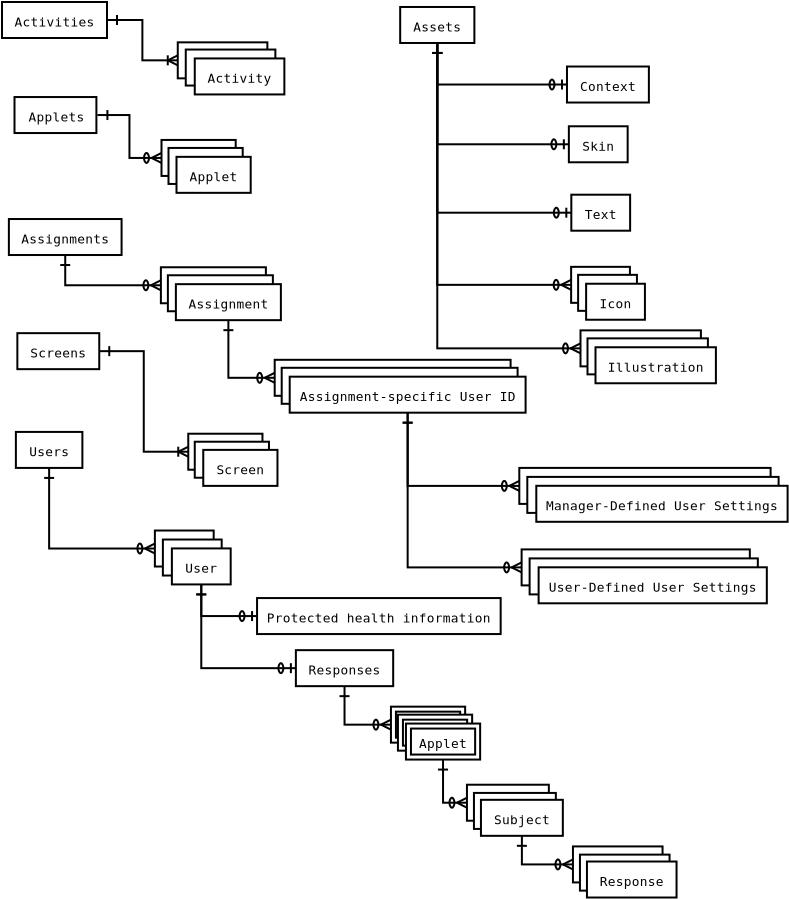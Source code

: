 <?xml version="1.0" encoding="UTF-8"?>
<dia:diagram xmlns:dia="http://www.lysator.liu.se/~alla/dia/">
  <dia:layer name="Background" visible="true" connectable="true" active="true">
    <dia:object type="ER - Entity" version="0" id="O0">
      <dia:attribute name="obj_pos">
        <dia:point val="-172.669,-3.441"/>
      </dia:attribute>
      <dia:attribute name="obj_bb">
        <dia:rectangle val="-172.719,-3.491;-168.524,-1.591"/>
      </dia:attribute>
      <dia:attribute name="elem_corner">
        <dia:point val="-172.669,-3.441"/>
      </dia:attribute>
      <dia:attribute name="elem_width">
        <dia:real val="4.095"/>
      </dia:attribute>
      <dia:attribute name="elem_height">
        <dia:real val="1.8"/>
      </dia:attribute>
      <dia:attribute name="border_width">
        <dia:real val="0.1"/>
      </dia:attribute>
      <dia:attribute name="border_color">
        <dia:color val="#000000ff"/>
      </dia:attribute>
      <dia:attribute name="inner_color">
        <dia:color val="#ffffffff"/>
      </dia:attribute>
      <dia:attribute name="name">
        <dia:string>#Applets#</dia:string>
      </dia:attribute>
      <dia:attribute name="weak">
        <dia:boolean val="false"/>
      </dia:attribute>
      <dia:attribute name="associative">
        <dia:boolean val="false"/>
      </dia:attribute>
      <dia:attribute name="font">
        <dia:font family="monospace" style="0" name="Courier"/>
      </dia:attribute>
      <dia:attribute name="font_height">
        <dia:real val="0.8"/>
      </dia:attribute>
    </dia:object>
    <dia:object type="ER - Entity" version="0" id="O1">
      <dia:attribute name="obj_pos">
        <dia:point val="-172.95,2.658"/>
      </dia:attribute>
      <dia:attribute name="obj_bb">
        <dia:rectangle val="-173,2.607;-167.265,4.508"/>
      </dia:attribute>
      <dia:attribute name="elem_corner">
        <dia:point val="-172.95,2.658"/>
      </dia:attribute>
      <dia:attribute name="elem_width">
        <dia:real val="5.635"/>
      </dia:attribute>
      <dia:attribute name="elem_height">
        <dia:real val="1.8"/>
      </dia:attribute>
      <dia:attribute name="border_width">
        <dia:real val="0.1"/>
      </dia:attribute>
      <dia:attribute name="border_color">
        <dia:color val="#000000ff"/>
      </dia:attribute>
      <dia:attribute name="inner_color">
        <dia:color val="#ffffffff"/>
      </dia:attribute>
      <dia:attribute name="name">
        <dia:string>#Assignments#</dia:string>
      </dia:attribute>
      <dia:attribute name="weak">
        <dia:boolean val="false"/>
      </dia:attribute>
      <dia:attribute name="associative">
        <dia:boolean val="false"/>
      </dia:attribute>
      <dia:attribute name="font">
        <dia:font family="monospace" style="0" name="Courier"/>
      </dia:attribute>
      <dia:attribute name="font_height">
        <dia:real val="0.8"/>
      </dia:attribute>
    </dia:object>
    <dia:object type="ER - Entity" version="0" id="O2">
      <dia:attribute name="obj_pos">
        <dia:point val="-172.6,13.303"/>
      </dia:attribute>
      <dia:attribute name="obj_bb">
        <dia:rectangle val="-172.65,13.253;-169.225,15.153"/>
      </dia:attribute>
      <dia:attribute name="elem_corner">
        <dia:point val="-172.6,13.303"/>
      </dia:attribute>
      <dia:attribute name="elem_width">
        <dia:real val="3.325"/>
      </dia:attribute>
      <dia:attribute name="elem_height">
        <dia:real val="1.8"/>
      </dia:attribute>
      <dia:attribute name="border_width">
        <dia:real val="0.1"/>
      </dia:attribute>
      <dia:attribute name="border_color">
        <dia:color val="#000000ff"/>
      </dia:attribute>
      <dia:attribute name="inner_color">
        <dia:color val="#ffffffff"/>
      </dia:attribute>
      <dia:attribute name="name">
        <dia:string>#Users#</dia:string>
      </dia:attribute>
      <dia:attribute name="weak">
        <dia:boolean val="false"/>
      </dia:attribute>
      <dia:attribute name="associative">
        <dia:boolean val="false"/>
      </dia:attribute>
      <dia:attribute name="font">
        <dia:font family="monospace" style="0" name="Courier"/>
      </dia:attribute>
      <dia:attribute name="font_height">
        <dia:real val="0.8"/>
      </dia:attribute>
    </dia:object>
    <dia:group>
      <dia:attribute name="meta">
        <dia:composite type="dict"/>
      </dia:attribute>
      <dia:attribute name="matrix"/>
      <dia:object type="ER - Entity" version="0" id="O3">
        <dia:attribute name="obj_pos">
          <dia:point val="-164.506,-6.176"/>
        </dia:attribute>
        <dia:attribute name="obj_bb">
          <dia:rectangle val="-164.556,-6.226;-159.976,-4.326"/>
        </dia:attribute>
        <dia:attribute name="elem_corner">
          <dia:point val="-164.506,-6.176"/>
        </dia:attribute>
        <dia:attribute name="elem_width">
          <dia:real val="4.48"/>
        </dia:attribute>
        <dia:attribute name="elem_height">
          <dia:real val="1.8"/>
        </dia:attribute>
        <dia:attribute name="border_width">
          <dia:real val="0.1"/>
        </dia:attribute>
        <dia:attribute name="border_color">
          <dia:color val="#000000ff"/>
        </dia:attribute>
        <dia:attribute name="inner_color">
          <dia:color val="#ffffffff"/>
        </dia:attribute>
        <dia:attribute name="name">
          <dia:string>#Activity#</dia:string>
        </dia:attribute>
        <dia:attribute name="weak">
          <dia:boolean val="false"/>
        </dia:attribute>
        <dia:attribute name="associative">
          <dia:boolean val="false"/>
        </dia:attribute>
        <dia:attribute name="font">
          <dia:font family="monospace" style="0" name="Courier"/>
        </dia:attribute>
        <dia:attribute name="font_height">
          <dia:real val="0.8"/>
        </dia:attribute>
      </dia:object>
      <dia:object type="ER - Entity" version="0" id="O4">
        <dia:attribute name="obj_pos">
          <dia:point val="-164.106,-5.816"/>
        </dia:attribute>
        <dia:attribute name="obj_bb">
          <dia:rectangle val="-164.156,-5.866;-159.576,-3.966"/>
        </dia:attribute>
        <dia:attribute name="elem_corner">
          <dia:point val="-164.106,-5.816"/>
        </dia:attribute>
        <dia:attribute name="elem_width">
          <dia:real val="4.48"/>
        </dia:attribute>
        <dia:attribute name="elem_height">
          <dia:real val="1.8"/>
        </dia:attribute>
        <dia:attribute name="border_width">
          <dia:real val="0.1"/>
        </dia:attribute>
        <dia:attribute name="border_color">
          <dia:color val="#000000ff"/>
        </dia:attribute>
        <dia:attribute name="inner_color">
          <dia:color val="#ffffffff"/>
        </dia:attribute>
        <dia:attribute name="name">
          <dia:string>#Activity#</dia:string>
        </dia:attribute>
        <dia:attribute name="weak">
          <dia:boolean val="false"/>
        </dia:attribute>
        <dia:attribute name="associative">
          <dia:boolean val="false"/>
        </dia:attribute>
        <dia:attribute name="font">
          <dia:font family="monospace" style="0" name="Courier"/>
        </dia:attribute>
        <dia:attribute name="font_height">
          <dia:real val="0.8"/>
        </dia:attribute>
      </dia:object>
      <dia:object type="ER - Entity" version="0" id="O5">
        <dia:attribute name="obj_pos">
          <dia:point val="-163.656,-5.371"/>
        </dia:attribute>
        <dia:attribute name="obj_bb">
          <dia:rectangle val="-163.706,-5.421;-159.126,-3.521"/>
        </dia:attribute>
        <dia:attribute name="elem_corner">
          <dia:point val="-163.656,-5.371"/>
        </dia:attribute>
        <dia:attribute name="elem_width">
          <dia:real val="4.48"/>
        </dia:attribute>
        <dia:attribute name="elem_height">
          <dia:real val="1.8"/>
        </dia:attribute>
        <dia:attribute name="border_width">
          <dia:real val="0.1"/>
        </dia:attribute>
        <dia:attribute name="border_color">
          <dia:color val="#000000ff"/>
        </dia:attribute>
        <dia:attribute name="inner_color">
          <dia:color val="#ffffffff"/>
        </dia:attribute>
        <dia:attribute name="name">
          <dia:string>#Activity#</dia:string>
        </dia:attribute>
        <dia:attribute name="weak">
          <dia:boolean val="false"/>
        </dia:attribute>
        <dia:attribute name="associative">
          <dia:boolean val="false"/>
        </dia:attribute>
        <dia:attribute name="font">
          <dia:font family="monospace" style="0" name="Courier"/>
        </dia:attribute>
        <dia:attribute name="font_height">
          <dia:real val="0.8"/>
        </dia:attribute>
      </dia:object>
    </dia:group>
    <dia:group>
      <dia:attribute name="meta">
        <dia:composite type="dict"/>
      </dia:attribute>
      <dia:attribute name="matrix"/>
      <dia:object type="ER - Entity" version="0" id="O6">
        <dia:attribute name="obj_pos">
          <dia:point val="-165.319,-1.296"/>
        </dia:attribute>
        <dia:attribute name="obj_bb">
          <dia:rectangle val="-165.369,-1.346;-161.559,0.554"/>
        </dia:attribute>
        <dia:attribute name="elem_corner">
          <dia:point val="-165.319,-1.296"/>
        </dia:attribute>
        <dia:attribute name="elem_width">
          <dia:real val="3.71"/>
        </dia:attribute>
        <dia:attribute name="elem_height">
          <dia:real val="1.8"/>
        </dia:attribute>
        <dia:attribute name="border_width">
          <dia:real val="0.1"/>
        </dia:attribute>
        <dia:attribute name="border_color">
          <dia:color val="#000000ff"/>
        </dia:attribute>
        <dia:attribute name="inner_color">
          <dia:color val="#ffffffff"/>
        </dia:attribute>
        <dia:attribute name="name">
          <dia:string>#Applet#</dia:string>
        </dia:attribute>
        <dia:attribute name="weak">
          <dia:boolean val="false"/>
        </dia:attribute>
        <dia:attribute name="associative">
          <dia:boolean val="false"/>
        </dia:attribute>
        <dia:attribute name="font">
          <dia:font family="monospace" style="0" name="Courier"/>
        </dia:attribute>
        <dia:attribute name="font_height">
          <dia:real val="0.8"/>
        </dia:attribute>
      </dia:object>
      <dia:object type="ER - Entity" version="0" id="O7">
        <dia:attribute name="obj_pos">
          <dia:point val="-164.969,-0.896"/>
        </dia:attribute>
        <dia:attribute name="obj_bb">
          <dia:rectangle val="-165.019,-0.946;-161.209,0.954"/>
        </dia:attribute>
        <dia:attribute name="elem_corner">
          <dia:point val="-164.969,-0.896"/>
        </dia:attribute>
        <dia:attribute name="elem_width">
          <dia:real val="3.71"/>
        </dia:attribute>
        <dia:attribute name="elem_height">
          <dia:real val="1.8"/>
        </dia:attribute>
        <dia:attribute name="border_width">
          <dia:real val="0.1"/>
        </dia:attribute>
        <dia:attribute name="border_color">
          <dia:color val="#000000ff"/>
        </dia:attribute>
        <dia:attribute name="inner_color">
          <dia:color val="#ffffffff"/>
        </dia:attribute>
        <dia:attribute name="name">
          <dia:string>#Applet#</dia:string>
        </dia:attribute>
        <dia:attribute name="weak">
          <dia:boolean val="false"/>
        </dia:attribute>
        <dia:attribute name="associative">
          <dia:boolean val="false"/>
        </dia:attribute>
        <dia:attribute name="font">
          <dia:font family="monospace" style="0" name="Courier"/>
        </dia:attribute>
        <dia:attribute name="font_height">
          <dia:real val="0.8"/>
        </dia:attribute>
      </dia:object>
      <dia:object type="ER - Entity" version="0" id="O8">
        <dia:attribute name="obj_pos">
          <dia:point val="-164.569,-0.451"/>
        </dia:attribute>
        <dia:attribute name="obj_bb">
          <dia:rectangle val="-164.619,-0.501;-160.809,1.399"/>
        </dia:attribute>
        <dia:attribute name="elem_corner">
          <dia:point val="-164.569,-0.451"/>
        </dia:attribute>
        <dia:attribute name="elem_width">
          <dia:real val="3.71"/>
        </dia:attribute>
        <dia:attribute name="elem_height">
          <dia:real val="1.8"/>
        </dia:attribute>
        <dia:attribute name="border_width">
          <dia:real val="0.1"/>
        </dia:attribute>
        <dia:attribute name="border_color">
          <dia:color val="#000000ff"/>
        </dia:attribute>
        <dia:attribute name="inner_color">
          <dia:color val="#ffffffff"/>
        </dia:attribute>
        <dia:attribute name="name">
          <dia:string>#Applet#</dia:string>
        </dia:attribute>
        <dia:attribute name="weak">
          <dia:boolean val="false"/>
        </dia:attribute>
        <dia:attribute name="associative">
          <dia:boolean val="false"/>
        </dia:attribute>
        <dia:attribute name="font">
          <dia:font family="monospace" style="0" name="Courier"/>
        </dia:attribute>
        <dia:attribute name="font_height">
          <dia:real val="0.8"/>
        </dia:attribute>
      </dia:object>
    </dia:group>
    <dia:group>
      <dia:attribute name="meta">
        <dia:composite type="dict"/>
      </dia:attribute>
      <dia:attribute name="matrix"/>
      <dia:object type="ER - Entity" version="0" id="O9">
        <dia:attribute name="obj_pos">
          <dia:point val="-165.35,5.07"/>
        </dia:attribute>
        <dia:attribute name="obj_bb">
          <dia:rectangle val="-165.4,5.02;-160.05,6.92"/>
        </dia:attribute>
        <dia:attribute name="elem_corner">
          <dia:point val="-165.35,5.07"/>
        </dia:attribute>
        <dia:attribute name="elem_width">
          <dia:real val="5.25"/>
        </dia:attribute>
        <dia:attribute name="elem_height">
          <dia:real val="1.8"/>
        </dia:attribute>
        <dia:attribute name="border_width">
          <dia:real val="0.1"/>
        </dia:attribute>
        <dia:attribute name="border_color">
          <dia:color val="#000000ff"/>
        </dia:attribute>
        <dia:attribute name="inner_color">
          <dia:color val="#ffffffff"/>
        </dia:attribute>
        <dia:attribute name="name">
          <dia:string>#Assignment#</dia:string>
        </dia:attribute>
        <dia:attribute name="weak">
          <dia:boolean val="false"/>
        </dia:attribute>
        <dia:attribute name="associative">
          <dia:boolean val="false"/>
        </dia:attribute>
        <dia:attribute name="font">
          <dia:font family="monospace" style="0" name="Courier"/>
        </dia:attribute>
        <dia:attribute name="font_height">
          <dia:real val="0.8"/>
        </dia:attribute>
      </dia:object>
      <dia:object type="ER - Entity" version="0" id="O10">
        <dia:attribute name="obj_pos">
          <dia:point val="-165,5.47"/>
        </dia:attribute>
        <dia:attribute name="obj_bb">
          <dia:rectangle val="-165.05,5.42;-159.7,7.32"/>
        </dia:attribute>
        <dia:attribute name="elem_corner">
          <dia:point val="-165,5.47"/>
        </dia:attribute>
        <dia:attribute name="elem_width">
          <dia:real val="5.25"/>
        </dia:attribute>
        <dia:attribute name="elem_height">
          <dia:real val="1.8"/>
        </dia:attribute>
        <dia:attribute name="border_width">
          <dia:real val="0.1"/>
        </dia:attribute>
        <dia:attribute name="border_color">
          <dia:color val="#000000ff"/>
        </dia:attribute>
        <dia:attribute name="inner_color">
          <dia:color val="#ffffffff"/>
        </dia:attribute>
        <dia:attribute name="name">
          <dia:string>#Assignment#</dia:string>
        </dia:attribute>
        <dia:attribute name="weak">
          <dia:boolean val="false"/>
        </dia:attribute>
        <dia:attribute name="associative">
          <dia:boolean val="false"/>
        </dia:attribute>
        <dia:attribute name="font">
          <dia:font family="monospace" style="0" name="Courier"/>
        </dia:attribute>
        <dia:attribute name="font_height">
          <dia:real val="0.8"/>
        </dia:attribute>
      </dia:object>
      <dia:object type="ER - Entity" version="0" id="O11">
        <dia:attribute name="obj_pos">
          <dia:point val="-164.6,5.915"/>
        </dia:attribute>
        <dia:attribute name="obj_bb">
          <dia:rectangle val="-164.65,5.865;-159.3,7.765"/>
        </dia:attribute>
        <dia:attribute name="elem_corner">
          <dia:point val="-164.6,5.915"/>
        </dia:attribute>
        <dia:attribute name="elem_width">
          <dia:real val="5.25"/>
        </dia:attribute>
        <dia:attribute name="elem_height">
          <dia:real val="1.8"/>
        </dia:attribute>
        <dia:attribute name="border_width">
          <dia:real val="0.1"/>
        </dia:attribute>
        <dia:attribute name="border_color">
          <dia:color val="#000000ff"/>
        </dia:attribute>
        <dia:attribute name="inner_color">
          <dia:color val="#ffffffff"/>
        </dia:attribute>
        <dia:attribute name="name">
          <dia:string>#Assignment#</dia:string>
        </dia:attribute>
        <dia:attribute name="weak">
          <dia:boolean val="false"/>
        </dia:attribute>
        <dia:attribute name="associative">
          <dia:boolean val="false"/>
        </dia:attribute>
        <dia:attribute name="font">
          <dia:font family="monospace" style="0" name="Courier"/>
        </dia:attribute>
        <dia:attribute name="font_height">
          <dia:real val="0.8"/>
        </dia:attribute>
      </dia:object>
    </dia:group>
    <dia:object type="ER - Entity" version="0" id="O12">
      <dia:attribute name="obj_pos">
        <dia:point val="-160.541,21.61"/>
      </dia:attribute>
      <dia:attribute name="obj_bb">
        <dia:rectangle val="-160.591,21.56;-148.311,23.46"/>
      </dia:attribute>
      <dia:attribute name="elem_corner">
        <dia:point val="-160.541,21.61"/>
      </dia:attribute>
      <dia:attribute name="elem_width">
        <dia:real val="12.18"/>
      </dia:attribute>
      <dia:attribute name="elem_height">
        <dia:real val="1.8"/>
      </dia:attribute>
      <dia:attribute name="border_width">
        <dia:real val="0.1"/>
      </dia:attribute>
      <dia:attribute name="border_color">
        <dia:color val="#000000ff"/>
      </dia:attribute>
      <dia:attribute name="inner_color">
        <dia:color val="#ffffffff"/>
      </dia:attribute>
      <dia:attribute name="name">
        <dia:string>#Protected health information#</dia:string>
      </dia:attribute>
      <dia:attribute name="weak">
        <dia:boolean val="false"/>
      </dia:attribute>
      <dia:attribute name="associative">
        <dia:boolean val="false"/>
      </dia:attribute>
      <dia:attribute name="font">
        <dia:font family="monospace" style="0" name="Courier"/>
      </dia:attribute>
      <dia:attribute name="font_height">
        <dia:real val="0.8"/>
      </dia:attribute>
    </dia:object>
    <dia:object type="ER - Entity" version="0" id="O13">
      <dia:attribute name="obj_pos">
        <dia:point val="-158.6,24.215"/>
      </dia:attribute>
      <dia:attribute name="obj_bb">
        <dia:rectangle val="-158.65,24.165;-153.685,26.065"/>
      </dia:attribute>
      <dia:attribute name="elem_corner">
        <dia:point val="-158.6,24.215"/>
      </dia:attribute>
      <dia:attribute name="elem_width">
        <dia:real val="4.865"/>
      </dia:attribute>
      <dia:attribute name="elem_height">
        <dia:real val="1.8"/>
      </dia:attribute>
      <dia:attribute name="border_width">
        <dia:real val="0.1"/>
      </dia:attribute>
      <dia:attribute name="border_color">
        <dia:color val="#000000ff"/>
      </dia:attribute>
      <dia:attribute name="inner_color">
        <dia:color val="#ffffffff"/>
      </dia:attribute>
      <dia:attribute name="name">
        <dia:string>#Responses#</dia:string>
      </dia:attribute>
      <dia:attribute name="weak">
        <dia:boolean val="false"/>
      </dia:attribute>
      <dia:attribute name="associative">
        <dia:boolean val="false"/>
      </dia:attribute>
      <dia:attribute name="font">
        <dia:font family="monospace" style="0" name="Courier"/>
      </dia:attribute>
      <dia:attribute name="font_height">
        <dia:real val="0.8"/>
      </dia:attribute>
    </dia:object>
    <dia:group>
      <dia:attribute name="meta">
        <dia:composite type="dict"/>
      </dia:attribute>
      <dia:attribute name="matrix"/>
      <dia:object type="ER - Entity" version="0" id="O14">
        <dia:attribute name="obj_pos">
          <dia:point val="-147.429,15.102"/>
        </dia:attribute>
        <dia:attribute name="obj_bb">
          <dia:rectangle val="-147.479,15.052;-134.814,16.952"/>
        </dia:attribute>
        <dia:attribute name="elem_corner">
          <dia:point val="-147.429,15.102"/>
        </dia:attribute>
        <dia:attribute name="elem_width">
          <dia:real val="12.565"/>
        </dia:attribute>
        <dia:attribute name="elem_height">
          <dia:real val="1.8"/>
        </dia:attribute>
        <dia:attribute name="border_width">
          <dia:real val="0.1"/>
        </dia:attribute>
        <dia:attribute name="border_color">
          <dia:color val="#000000ff"/>
        </dia:attribute>
        <dia:attribute name="inner_color">
          <dia:color val="#ffffffff"/>
        </dia:attribute>
        <dia:attribute name="name">
          <dia:string>#Manager-Defined User Settings#</dia:string>
        </dia:attribute>
        <dia:attribute name="weak">
          <dia:boolean val="false"/>
        </dia:attribute>
        <dia:attribute name="associative">
          <dia:boolean val="false"/>
        </dia:attribute>
        <dia:attribute name="font">
          <dia:font family="monospace" style="0" name="Courier"/>
        </dia:attribute>
        <dia:attribute name="font_height">
          <dia:real val="0.8"/>
        </dia:attribute>
      </dia:object>
      <dia:object type="ER - Entity" version="0" id="O15">
        <dia:attribute name="obj_pos">
          <dia:point val="-147.029,15.552"/>
        </dia:attribute>
        <dia:attribute name="obj_bb">
          <dia:rectangle val="-147.079,15.502;-134.414,17.402"/>
        </dia:attribute>
        <dia:attribute name="elem_corner">
          <dia:point val="-147.029,15.552"/>
        </dia:attribute>
        <dia:attribute name="elem_width">
          <dia:real val="12.565"/>
        </dia:attribute>
        <dia:attribute name="elem_height">
          <dia:real val="1.8"/>
        </dia:attribute>
        <dia:attribute name="border_width">
          <dia:real val="0.1"/>
        </dia:attribute>
        <dia:attribute name="border_color">
          <dia:color val="#000000ff"/>
        </dia:attribute>
        <dia:attribute name="inner_color">
          <dia:color val="#ffffffff"/>
        </dia:attribute>
        <dia:attribute name="name">
          <dia:string>#Manager-Defined User Settings#</dia:string>
        </dia:attribute>
        <dia:attribute name="weak">
          <dia:boolean val="false"/>
        </dia:attribute>
        <dia:attribute name="associative">
          <dia:boolean val="false"/>
        </dia:attribute>
        <dia:attribute name="font">
          <dia:font family="monospace" style="0" name="Courier"/>
        </dia:attribute>
        <dia:attribute name="font_height">
          <dia:real val="0.8"/>
        </dia:attribute>
      </dia:object>
      <dia:object type="ER - Entity" version="0" id="O16">
        <dia:attribute name="obj_pos">
          <dia:point val="-146.579,15.997"/>
        </dia:attribute>
        <dia:attribute name="obj_bb">
          <dia:rectangle val="-146.629,15.947;-133.964,17.847"/>
        </dia:attribute>
        <dia:attribute name="elem_corner">
          <dia:point val="-146.579,15.997"/>
        </dia:attribute>
        <dia:attribute name="elem_width">
          <dia:real val="12.565"/>
        </dia:attribute>
        <dia:attribute name="elem_height">
          <dia:real val="1.8"/>
        </dia:attribute>
        <dia:attribute name="border_width">
          <dia:real val="0.1"/>
        </dia:attribute>
        <dia:attribute name="border_color">
          <dia:color val="#000000ff"/>
        </dia:attribute>
        <dia:attribute name="inner_color">
          <dia:color val="#ffffffff"/>
        </dia:attribute>
        <dia:attribute name="name">
          <dia:string>#Manager-Defined User Settings#</dia:string>
        </dia:attribute>
        <dia:attribute name="weak">
          <dia:boolean val="false"/>
        </dia:attribute>
        <dia:attribute name="associative">
          <dia:boolean val="false"/>
        </dia:attribute>
        <dia:attribute name="font">
          <dia:font family="monospace" style="0" name="Courier"/>
        </dia:attribute>
        <dia:attribute name="font_height">
          <dia:real val="0.8"/>
        </dia:attribute>
      </dia:object>
    </dia:group>
    <dia:group>
      <dia:attribute name="meta">
        <dia:composite type="dict"/>
      </dia:attribute>
      <dia:attribute name="matrix"/>
      <dia:object type="ER - Entity" version="0" id="O17">
        <dia:attribute name="obj_pos">
          <dia:point val="-165.65,18.233"/>
        </dia:attribute>
        <dia:attribute name="obj_bb">
          <dia:rectangle val="-165.7,18.183;-162.66,20.083"/>
        </dia:attribute>
        <dia:attribute name="elem_corner">
          <dia:point val="-165.65,18.233"/>
        </dia:attribute>
        <dia:attribute name="elem_width">
          <dia:real val="2.94"/>
        </dia:attribute>
        <dia:attribute name="elem_height">
          <dia:real val="1.8"/>
        </dia:attribute>
        <dia:attribute name="border_width">
          <dia:real val="0.1"/>
        </dia:attribute>
        <dia:attribute name="border_color">
          <dia:color val="#000000ff"/>
        </dia:attribute>
        <dia:attribute name="inner_color">
          <dia:color val="#ffffffff"/>
        </dia:attribute>
        <dia:attribute name="name">
          <dia:string>#User#</dia:string>
        </dia:attribute>
        <dia:attribute name="weak">
          <dia:boolean val="false"/>
        </dia:attribute>
        <dia:attribute name="associative">
          <dia:boolean val="false"/>
        </dia:attribute>
        <dia:attribute name="font">
          <dia:font family="monospace" style="0" name="Courier"/>
        </dia:attribute>
        <dia:attribute name="font_height">
          <dia:real val="0.8"/>
        </dia:attribute>
      </dia:object>
      <dia:object type="ER - Entity" version="0" id="O18">
        <dia:attribute name="obj_pos">
          <dia:point val="-165.25,18.683"/>
        </dia:attribute>
        <dia:attribute name="obj_bb">
          <dia:rectangle val="-165.3,18.633;-162.26,20.533"/>
        </dia:attribute>
        <dia:attribute name="elem_corner">
          <dia:point val="-165.25,18.683"/>
        </dia:attribute>
        <dia:attribute name="elem_width">
          <dia:real val="2.94"/>
        </dia:attribute>
        <dia:attribute name="elem_height">
          <dia:real val="1.8"/>
        </dia:attribute>
        <dia:attribute name="border_width">
          <dia:real val="0.1"/>
        </dia:attribute>
        <dia:attribute name="border_color">
          <dia:color val="#000000ff"/>
        </dia:attribute>
        <dia:attribute name="inner_color">
          <dia:color val="#ffffffff"/>
        </dia:attribute>
        <dia:attribute name="name">
          <dia:string>#User#</dia:string>
        </dia:attribute>
        <dia:attribute name="weak">
          <dia:boolean val="false"/>
        </dia:attribute>
        <dia:attribute name="associative">
          <dia:boolean val="false"/>
        </dia:attribute>
        <dia:attribute name="font">
          <dia:font family="monospace" style="0" name="Courier"/>
        </dia:attribute>
        <dia:attribute name="font_height">
          <dia:real val="0.8"/>
        </dia:attribute>
      </dia:object>
      <dia:object type="ER - Entity" version="0" id="O19">
        <dia:attribute name="obj_pos">
          <dia:point val="-164.8,19.128"/>
        </dia:attribute>
        <dia:attribute name="obj_bb">
          <dia:rectangle val="-164.85,19.078;-161.81,20.978"/>
        </dia:attribute>
        <dia:attribute name="elem_corner">
          <dia:point val="-164.8,19.128"/>
        </dia:attribute>
        <dia:attribute name="elem_width">
          <dia:real val="2.94"/>
        </dia:attribute>
        <dia:attribute name="elem_height">
          <dia:real val="1.8"/>
        </dia:attribute>
        <dia:attribute name="border_width">
          <dia:real val="0.1"/>
        </dia:attribute>
        <dia:attribute name="border_color">
          <dia:color val="#000000ff"/>
        </dia:attribute>
        <dia:attribute name="inner_color">
          <dia:color val="#ffffffff"/>
        </dia:attribute>
        <dia:attribute name="name">
          <dia:string>#User#</dia:string>
        </dia:attribute>
        <dia:attribute name="weak">
          <dia:boolean val="false"/>
        </dia:attribute>
        <dia:attribute name="associative">
          <dia:boolean val="false"/>
        </dia:attribute>
        <dia:attribute name="font">
          <dia:font family="monospace" style="0" name="Courier"/>
        </dia:attribute>
        <dia:attribute name="font_height">
          <dia:real val="0.8"/>
        </dia:attribute>
      </dia:object>
    </dia:group>
    <dia:object type="Standard - ZigZagLine" version="1" id="O20">
      <dia:attribute name="obj_pos">
        <dia:point val="-168.524,-2.541"/>
      </dia:attribute>
      <dia:attribute name="obj_bb">
        <dia:rectangle val="-168.636,-2.872;-165.207,-0.065"/>
      </dia:attribute>
      <dia:attribute name="orth_points">
        <dia:point val="-168.524,-2.541"/>
        <dia:point val="-166.921,-2.541"/>
        <dia:point val="-166.921,-0.396"/>
        <dia:point val="-165.319,-0.396"/>
      </dia:attribute>
      <dia:attribute name="orth_orient">
        <dia:enum val="0"/>
        <dia:enum val="1"/>
        <dia:enum val="0"/>
      </dia:attribute>
      <dia:attribute name="autorouting">
        <dia:boolean val="true"/>
      </dia:attribute>
      <dia:attribute name="start_arrow">
        <dia:enum val="21"/>
      </dia:attribute>
      <dia:attribute name="start_arrow_length">
        <dia:real val="0.5"/>
      </dia:attribute>
      <dia:attribute name="start_arrow_width">
        <dia:real val="0.5"/>
      </dia:attribute>
      <dia:attribute name="end_arrow">
        <dia:enum val="29"/>
      </dia:attribute>
      <dia:attribute name="end_arrow_length">
        <dia:real val="0.5"/>
      </dia:attribute>
      <dia:attribute name="end_arrow_width">
        <dia:real val="0.5"/>
      </dia:attribute>
      <dia:connections>
        <dia:connection handle="0" to="O0" connection="8"/>
        <dia:connection handle="1" to="O6" connection="3"/>
      </dia:connections>
    </dia:object>
    <dia:object type="Standard - ZigZagLine" version="1" id="O21">
      <dia:attribute name="obj_pos">
        <dia:point val="-170.132,4.457"/>
      </dia:attribute>
      <dia:attribute name="obj_bb">
        <dia:rectangle val="-170.463,4.346;-165.238,6.301"/>
      </dia:attribute>
      <dia:attribute name="orth_points">
        <dia:point val="-170.132,4.457"/>
        <dia:point val="-170.132,5.97"/>
        <dia:point val="-165.35,5.97"/>
      </dia:attribute>
      <dia:attribute name="orth_orient">
        <dia:enum val="1"/>
        <dia:enum val="0"/>
      </dia:attribute>
      <dia:attribute name="autorouting">
        <dia:boolean val="true"/>
      </dia:attribute>
      <dia:attribute name="start_arrow">
        <dia:enum val="21"/>
      </dia:attribute>
      <dia:attribute name="start_arrow_length">
        <dia:real val="0.5"/>
      </dia:attribute>
      <dia:attribute name="start_arrow_width">
        <dia:real val="0.5"/>
      </dia:attribute>
      <dia:attribute name="end_arrow">
        <dia:enum val="29"/>
      </dia:attribute>
      <dia:attribute name="end_arrow_length">
        <dia:real val="0.5"/>
      </dia:attribute>
      <dia:attribute name="end_arrow_width">
        <dia:real val="0.5"/>
      </dia:attribute>
      <dia:connections>
        <dia:connection handle="0" to="O1" connection="6"/>
        <dia:connection handle="1" to="O9" connection="3"/>
      </dia:connections>
    </dia:object>
    <dia:object type="Standard - ZigZagLine" version="1" id="O22">
      <dia:attribute name="obj_pos">
        <dia:point val="-170.938,15.103"/>
      </dia:attribute>
      <dia:attribute name="obj_bb">
        <dia:rectangle val="-171.268,14.991;-165.538,19.464"/>
      </dia:attribute>
      <dia:attribute name="orth_points">
        <dia:point val="-170.938,15.103"/>
        <dia:point val="-170.938,19.133"/>
        <dia:point val="-165.65,19.133"/>
      </dia:attribute>
      <dia:attribute name="orth_orient">
        <dia:enum val="1"/>
        <dia:enum val="0"/>
      </dia:attribute>
      <dia:attribute name="autorouting">
        <dia:boolean val="true"/>
      </dia:attribute>
      <dia:attribute name="start_arrow">
        <dia:enum val="21"/>
      </dia:attribute>
      <dia:attribute name="start_arrow_length">
        <dia:real val="0.5"/>
      </dia:attribute>
      <dia:attribute name="start_arrow_width">
        <dia:real val="0.5"/>
      </dia:attribute>
      <dia:attribute name="end_arrow">
        <dia:enum val="29"/>
      </dia:attribute>
      <dia:attribute name="end_arrow_length">
        <dia:real val="0.5"/>
      </dia:attribute>
      <dia:attribute name="end_arrow_width">
        <dia:real val="0.5"/>
      </dia:attribute>
      <dia:connections>
        <dia:connection handle="0" to="O2" connection="6"/>
        <dia:connection handle="1" to="O17" connection="3"/>
      </dia:connections>
    </dia:object>
    <dia:object type="Standard - ZigZagLine" version="1" id="O23">
      <dia:attribute name="obj_pos">
        <dia:point val="-163.33,20.928"/>
      </dia:attribute>
      <dia:attribute name="obj_bb">
        <dia:rectangle val="-163.661,20.816;-160.429,22.841"/>
      </dia:attribute>
      <dia:attribute name="orth_points">
        <dia:point val="-163.33,20.928"/>
        <dia:point val="-163.33,22.51"/>
        <dia:point val="-160.541,22.51"/>
      </dia:attribute>
      <dia:attribute name="orth_orient">
        <dia:enum val="1"/>
        <dia:enum val="0"/>
      </dia:attribute>
      <dia:attribute name="autorouting">
        <dia:boolean val="true"/>
      </dia:attribute>
      <dia:attribute name="start_arrow">
        <dia:enum val="21"/>
      </dia:attribute>
      <dia:attribute name="start_arrow_length">
        <dia:real val="0.5"/>
      </dia:attribute>
      <dia:attribute name="start_arrow_width">
        <dia:real val="0.5"/>
      </dia:attribute>
      <dia:attribute name="end_arrow">
        <dia:enum val="30"/>
      </dia:attribute>
      <dia:attribute name="end_arrow_length">
        <dia:real val="0.5"/>
      </dia:attribute>
      <dia:attribute name="end_arrow_width">
        <dia:real val="0.5"/>
      </dia:attribute>
      <dia:connections>
        <dia:connection handle="0" to="O19" connection="6"/>
        <dia:connection handle="1" to="O12" connection="3"/>
      </dia:connections>
    </dia:object>
    <dia:object type="Standard - ZigZagLine" version="1" id="O24">
      <dia:attribute name="obj_pos">
        <dia:point val="-163.33,20.928"/>
      </dia:attribute>
      <dia:attribute name="obj_bb">
        <dia:rectangle val="-163.661,20.816;-158.488,25.446"/>
      </dia:attribute>
      <dia:attribute name="orth_points">
        <dia:point val="-163.33,20.928"/>
        <dia:point val="-163.33,25.115"/>
        <dia:point val="-158.6,25.115"/>
      </dia:attribute>
      <dia:attribute name="orth_orient">
        <dia:enum val="1"/>
        <dia:enum val="0"/>
      </dia:attribute>
      <dia:attribute name="autorouting">
        <dia:boolean val="true"/>
      </dia:attribute>
      <dia:attribute name="start_arrow">
        <dia:enum val="21"/>
      </dia:attribute>
      <dia:attribute name="start_arrow_length">
        <dia:real val="0.5"/>
      </dia:attribute>
      <dia:attribute name="start_arrow_width">
        <dia:real val="0.5"/>
      </dia:attribute>
      <dia:attribute name="end_arrow">
        <dia:enum val="30"/>
      </dia:attribute>
      <dia:attribute name="end_arrow_length">
        <dia:real val="0.5"/>
      </dia:attribute>
      <dia:attribute name="end_arrow_width">
        <dia:real val="0.5"/>
      </dia:attribute>
    </dia:object>
    <dia:object type="Standard - ZigZagLine" version="1" id="O25">
      <dia:attribute name="obj_pos">
        <dia:point val="-153.011,12.341"/>
      </dia:attribute>
      <dia:attribute name="obj_bb">
        <dia:rectangle val="-153.342,12.23;-147.317,16.333"/>
      </dia:attribute>
      <dia:attribute name="orth_points">
        <dia:point val="-153.011,12.341"/>
        <dia:point val="-153.011,16.002"/>
        <dia:point val="-147.429,16.002"/>
      </dia:attribute>
      <dia:attribute name="orth_orient">
        <dia:enum val="1"/>
        <dia:enum val="0"/>
      </dia:attribute>
      <dia:attribute name="autorouting">
        <dia:boolean val="true"/>
      </dia:attribute>
      <dia:attribute name="start_arrow">
        <dia:enum val="21"/>
      </dia:attribute>
      <dia:attribute name="start_arrow_length">
        <dia:real val="0.5"/>
      </dia:attribute>
      <dia:attribute name="start_arrow_width">
        <dia:real val="0.5"/>
      </dia:attribute>
      <dia:attribute name="end_arrow">
        <dia:enum val="29"/>
      </dia:attribute>
      <dia:attribute name="end_arrow_length">
        <dia:real val="0.5"/>
      </dia:attribute>
      <dia:attribute name="end_arrow_width">
        <dia:real val="0.5"/>
      </dia:attribute>
      <dia:connections>
        <dia:connection handle="0" to="O51" connection="6"/>
        <dia:connection handle="1" to="O14" connection="3"/>
      </dia:connections>
    </dia:object>
    <dia:object type="Standard - ZigZagLine" version="1" id="O26">
      <dia:attribute name="obj_pos">
        <dia:point val="-168.044,-7.293"/>
      </dia:attribute>
      <dia:attribute name="obj_bb">
        <dia:rectangle val="-168.156,-7.624;-164.394,-4.945"/>
      </dia:attribute>
      <dia:attribute name="orth_points">
        <dia:point val="-168.044,-7.293"/>
        <dia:point val="-166.275,-7.293"/>
        <dia:point val="-166.275,-5.276"/>
        <dia:point val="-164.506,-5.276"/>
      </dia:attribute>
      <dia:attribute name="orth_orient">
        <dia:enum val="0"/>
        <dia:enum val="1"/>
        <dia:enum val="0"/>
      </dia:attribute>
      <dia:attribute name="autorouting">
        <dia:boolean val="true"/>
      </dia:attribute>
      <dia:attribute name="start_arrow">
        <dia:enum val="21"/>
      </dia:attribute>
      <dia:attribute name="start_arrow_length">
        <dia:real val="0.5"/>
      </dia:attribute>
      <dia:attribute name="start_arrow_width">
        <dia:real val="0.5"/>
      </dia:attribute>
      <dia:attribute name="end_arrow">
        <dia:enum val="28"/>
      </dia:attribute>
      <dia:attribute name="end_arrow_length">
        <dia:real val="0.5"/>
      </dia:attribute>
      <dia:attribute name="end_arrow_width">
        <dia:real val="0.5"/>
      </dia:attribute>
      <dia:connections>
        <dia:connection handle="0" to="O40" connection="4"/>
        <dia:connection handle="1" to="O3" connection="3"/>
      </dia:connections>
    </dia:object>
    <dia:object type="Standard - ZigZagLine" version="1" id="O27">
      <dia:attribute name="obj_pos">
        <dia:point val="-168.431,9.265"/>
      </dia:attribute>
      <dia:attribute name="obj_bb">
        <dia:rectangle val="-168.543,8.934;-163.869,14.624"/>
      </dia:attribute>
      <dia:attribute name="orth_points">
        <dia:point val="-168.431,9.265"/>
        <dia:point val="-166.206,9.265"/>
        <dia:point val="-166.206,14.293"/>
        <dia:point val="-163.981,14.293"/>
      </dia:attribute>
      <dia:attribute name="orth_orient">
        <dia:enum val="0"/>
        <dia:enum val="1"/>
        <dia:enum val="0"/>
      </dia:attribute>
      <dia:attribute name="autorouting">
        <dia:boolean val="true"/>
      </dia:attribute>
      <dia:attribute name="start_arrow">
        <dia:enum val="21"/>
      </dia:attribute>
      <dia:attribute name="start_arrow_length">
        <dia:real val="0.5"/>
      </dia:attribute>
      <dia:attribute name="start_arrow_width">
        <dia:real val="0.5"/>
      </dia:attribute>
      <dia:attribute name="end_arrow">
        <dia:enum val="28"/>
      </dia:attribute>
      <dia:attribute name="end_arrow_length">
        <dia:real val="0.5"/>
      </dia:attribute>
      <dia:attribute name="end_arrow_width">
        <dia:real val="0.5"/>
      </dia:attribute>
      <dia:connections>
        <dia:connection handle="0" to="O41" connection="4"/>
        <dia:connection handle="1" to="O46" connection="3"/>
      </dia:connections>
    </dia:object>
    <dia:group>
      <dia:attribute name="meta">
        <dia:composite type="dict"/>
      </dia:attribute>
      <dia:attribute name="matrix"/>
      <dia:object type="ER - Entity" version="0" id="O28">
        <dia:attribute name="obj_pos">
          <dia:point val="-144.747,34.028"/>
        </dia:attribute>
        <dia:attribute name="obj_bb">
          <dia:rectangle val="-144.797,33.978;-140.217,35.878"/>
        </dia:attribute>
        <dia:attribute name="elem_corner">
          <dia:point val="-144.747,34.028"/>
        </dia:attribute>
        <dia:attribute name="elem_width">
          <dia:real val="4.48"/>
        </dia:attribute>
        <dia:attribute name="elem_height">
          <dia:real val="1.8"/>
        </dia:attribute>
        <dia:attribute name="border_width">
          <dia:real val="0.1"/>
        </dia:attribute>
        <dia:attribute name="border_color">
          <dia:color val="#000000ff"/>
        </dia:attribute>
        <dia:attribute name="inner_color">
          <dia:color val="#ffffffff"/>
        </dia:attribute>
        <dia:attribute name="name">
          <dia:string>#Response#</dia:string>
        </dia:attribute>
        <dia:attribute name="weak">
          <dia:boolean val="false"/>
        </dia:attribute>
        <dia:attribute name="associative">
          <dia:boolean val="false"/>
        </dia:attribute>
        <dia:attribute name="font">
          <dia:font family="monospace" style="0" name="Courier"/>
        </dia:attribute>
        <dia:attribute name="font_height">
          <dia:real val="0.8"/>
        </dia:attribute>
      </dia:object>
      <dia:object type="ER - Entity" version="0" id="O29">
        <dia:attribute name="obj_pos">
          <dia:point val="-144.397,34.438"/>
        </dia:attribute>
        <dia:attribute name="obj_bb">
          <dia:rectangle val="-144.447,34.388;-139.867,36.288"/>
        </dia:attribute>
        <dia:attribute name="elem_corner">
          <dia:point val="-144.397,34.438"/>
        </dia:attribute>
        <dia:attribute name="elem_width">
          <dia:real val="4.48"/>
        </dia:attribute>
        <dia:attribute name="elem_height">
          <dia:real val="1.8"/>
        </dia:attribute>
        <dia:attribute name="border_width">
          <dia:real val="0.1"/>
        </dia:attribute>
        <dia:attribute name="border_color">
          <dia:color val="#000000ff"/>
        </dia:attribute>
        <dia:attribute name="inner_color">
          <dia:color val="#ffffffff"/>
        </dia:attribute>
        <dia:attribute name="name">
          <dia:string>#Response#</dia:string>
        </dia:attribute>
        <dia:attribute name="weak">
          <dia:boolean val="false"/>
        </dia:attribute>
        <dia:attribute name="associative">
          <dia:boolean val="false"/>
        </dia:attribute>
        <dia:attribute name="font">
          <dia:font family="monospace" style="0" name="Courier"/>
        </dia:attribute>
        <dia:attribute name="font_height">
          <dia:real val="0.8"/>
        </dia:attribute>
      </dia:object>
      <dia:object type="ER - Entity" version="0" id="O30">
        <dia:attribute name="obj_pos">
          <dia:point val="-144.047,34.783"/>
        </dia:attribute>
        <dia:attribute name="obj_bb">
          <dia:rectangle val="-144.097,34.733;-139.517,36.633"/>
        </dia:attribute>
        <dia:attribute name="elem_corner">
          <dia:point val="-144.047,34.783"/>
        </dia:attribute>
        <dia:attribute name="elem_width">
          <dia:real val="4.48"/>
        </dia:attribute>
        <dia:attribute name="elem_height">
          <dia:real val="1.8"/>
        </dia:attribute>
        <dia:attribute name="border_width">
          <dia:real val="0.1"/>
        </dia:attribute>
        <dia:attribute name="border_color">
          <dia:color val="#000000ff"/>
        </dia:attribute>
        <dia:attribute name="inner_color">
          <dia:color val="#ffffffff"/>
        </dia:attribute>
        <dia:attribute name="name">
          <dia:string>#Response#</dia:string>
        </dia:attribute>
        <dia:attribute name="weak">
          <dia:boolean val="false"/>
        </dia:attribute>
        <dia:attribute name="associative">
          <dia:boolean val="false"/>
        </dia:attribute>
        <dia:attribute name="font">
          <dia:font family="monospace" style="0" name="Courier"/>
        </dia:attribute>
        <dia:attribute name="font_height">
          <dia:real val="0.8"/>
        </dia:attribute>
      </dia:object>
    </dia:group>
    <dia:group>
      <dia:attribute name="meta">
        <dia:composite type="dict"/>
      </dia:attribute>
      <dia:attribute name="matrix"/>
      <dia:object type="ER - Entity" version="0" id="O31">
        <dia:attribute name="obj_pos">
          <dia:point val="-153.847,27.04"/>
        </dia:attribute>
        <dia:attribute name="obj_bb">
          <dia:rectangle val="-153.897,26.99;-150.087,28.89"/>
        </dia:attribute>
        <dia:attribute name="elem_corner">
          <dia:point val="-153.847,27.04"/>
        </dia:attribute>
        <dia:attribute name="elem_width">
          <dia:real val="3.71"/>
        </dia:attribute>
        <dia:attribute name="elem_height">
          <dia:real val="1.8"/>
        </dia:attribute>
        <dia:attribute name="border_width">
          <dia:real val="0.1"/>
        </dia:attribute>
        <dia:attribute name="border_color">
          <dia:color val="#000000ff"/>
        </dia:attribute>
        <dia:attribute name="inner_color">
          <dia:color val="#ffffffff"/>
        </dia:attribute>
        <dia:attribute name="name">
          <dia:string>#Applet#</dia:string>
        </dia:attribute>
        <dia:attribute name="weak">
          <dia:boolean val="true"/>
        </dia:attribute>
        <dia:attribute name="associative">
          <dia:boolean val="false"/>
        </dia:attribute>
        <dia:attribute name="font">
          <dia:font family="monospace" style="0" name="Courier"/>
        </dia:attribute>
        <dia:attribute name="font_height">
          <dia:real val="0.8"/>
        </dia:attribute>
      </dia:object>
      <dia:object type="ER - Entity" version="0" id="O32">
        <dia:attribute name="obj_pos">
          <dia:point val="-153.497,27.44"/>
        </dia:attribute>
        <dia:attribute name="obj_bb">
          <dia:rectangle val="-153.547,27.39;-149.737,29.29"/>
        </dia:attribute>
        <dia:attribute name="elem_corner">
          <dia:point val="-153.497,27.44"/>
        </dia:attribute>
        <dia:attribute name="elem_width">
          <dia:real val="3.71"/>
        </dia:attribute>
        <dia:attribute name="elem_height">
          <dia:real val="1.8"/>
        </dia:attribute>
        <dia:attribute name="border_width">
          <dia:real val="0.1"/>
        </dia:attribute>
        <dia:attribute name="border_color">
          <dia:color val="#000000ff"/>
        </dia:attribute>
        <dia:attribute name="inner_color">
          <dia:color val="#ffffffff"/>
        </dia:attribute>
        <dia:attribute name="name">
          <dia:string>#Applet#</dia:string>
        </dia:attribute>
        <dia:attribute name="weak">
          <dia:boolean val="true"/>
        </dia:attribute>
        <dia:attribute name="associative">
          <dia:boolean val="false"/>
        </dia:attribute>
        <dia:attribute name="font">
          <dia:font family="monospace" style="0" name="Courier"/>
        </dia:attribute>
        <dia:attribute name="font_height">
          <dia:real val="0.8"/>
        </dia:attribute>
      </dia:object>
      <dia:object type="ER - Entity" version="0" id="O33">
        <dia:attribute name="obj_pos">
          <dia:point val="-153.097,27.885"/>
        </dia:attribute>
        <dia:attribute name="obj_bb">
          <dia:rectangle val="-153.147,27.835;-149.337,29.735"/>
        </dia:attribute>
        <dia:attribute name="elem_corner">
          <dia:point val="-153.097,27.885"/>
        </dia:attribute>
        <dia:attribute name="elem_width">
          <dia:real val="3.71"/>
        </dia:attribute>
        <dia:attribute name="elem_height">
          <dia:real val="1.8"/>
        </dia:attribute>
        <dia:attribute name="border_width">
          <dia:real val="0.1"/>
        </dia:attribute>
        <dia:attribute name="border_color">
          <dia:color val="#000000ff"/>
        </dia:attribute>
        <dia:attribute name="inner_color">
          <dia:color val="#ffffffff"/>
        </dia:attribute>
        <dia:attribute name="name">
          <dia:string>#Applet#</dia:string>
        </dia:attribute>
        <dia:attribute name="weak">
          <dia:boolean val="true"/>
        </dia:attribute>
        <dia:attribute name="associative">
          <dia:boolean val="false"/>
        </dia:attribute>
        <dia:attribute name="font">
          <dia:font family="monospace" style="0" name="Courier"/>
        </dia:attribute>
        <dia:attribute name="font_height">
          <dia:real val="0.8"/>
        </dia:attribute>
      </dia:object>
    </dia:group>
    <dia:object type="Standard - ZigZagLine" version="1" id="O34">
      <dia:attribute name="obj_pos">
        <dia:point val="-156.167,26.015"/>
      </dia:attribute>
      <dia:attribute name="obj_bb">
        <dia:rectangle val="-156.498,25.904;-153.735,28.271"/>
      </dia:attribute>
      <dia:attribute name="orth_points">
        <dia:point val="-156.167,26.015"/>
        <dia:point val="-156.167,27.94"/>
        <dia:point val="-153.847,27.94"/>
      </dia:attribute>
      <dia:attribute name="orth_orient">
        <dia:enum val="1"/>
        <dia:enum val="0"/>
      </dia:attribute>
      <dia:attribute name="autorouting">
        <dia:boolean val="true"/>
      </dia:attribute>
      <dia:attribute name="start_arrow">
        <dia:enum val="21"/>
      </dia:attribute>
      <dia:attribute name="start_arrow_length">
        <dia:real val="0.5"/>
      </dia:attribute>
      <dia:attribute name="start_arrow_width">
        <dia:real val="0.5"/>
      </dia:attribute>
      <dia:attribute name="end_arrow">
        <dia:enum val="29"/>
      </dia:attribute>
      <dia:attribute name="end_arrow_length">
        <dia:real val="0.5"/>
      </dia:attribute>
      <dia:attribute name="end_arrow_width">
        <dia:real val="0.5"/>
      </dia:attribute>
      <dia:connections>
        <dia:connection handle="0" to="O13" connection="6"/>
        <dia:connection handle="1" to="O31" connection="3"/>
      </dia:connections>
    </dia:object>
    <dia:object type="Standard - ZigZagLine" version="1" id="O35">
      <dia:attribute name="obj_pos">
        <dia:point val="-147.299,33.498"/>
      </dia:attribute>
      <dia:attribute name="obj_bb">
        <dia:rectangle val="-147.63,33.386;-144.635,35.259"/>
      </dia:attribute>
      <dia:attribute name="orth_points">
        <dia:point val="-147.299,33.498"/>
        <dia:point val="-147.299,34.928"/>
        <dia:point val="-144.747,34.928"/>
      </dia:attribute>
      <dia:attribute name="orth_orient">
        <dia:enum val="1"/>
        <dia:enum val="0"/>
      </dia:attribute>
      <dia:attribute name="autorouting">
        <dia:boolean val="true"/>
      </dia:attribute>
      <dia:attribute name="start_arrow">
        <dia:enum val="21"/>
      </dia:attribute>
      <dia:attribute name="start_arrow_length">
        <dia:real val="0.5"/>
      </dia:attribute>
      <dia:attribute name="start_arrow_width">
        <dia:real val="0.5"/>
      </dia:attribute>
      <dia:attribute name="end_arrow">
        <dia:enum val="29"/>
      </dia:attribute>
      <dia:attribute name="end_arrow_length">
        <dia:real val="0.5"/>
      </dia:attribute>
      <dia:attribute name="end_arrow_width">
        <dia:real val="0.5"/>
      </dia:attribute>
      <dia:connections>
        <dia:connection handle="0" to="O39" connection="6"/>
        <dia:connection handle="1" to="O28" connection="3"/>
      </dia:connections>
    </dia:object>
    <dia:object type="Standard - ZigZagLine" version="1" id="O36">
      <dia:attribute name="obj_pos">
        <dia:point val="-151.242,29.685"/>
      </dia:attribute>
      <dia:attribute name="obj_bb">
        <dia:rectangle val="-151.573,29.574;-149.935,32.174"/>
      </dia:attribute>
      <dia:attribute name="orth_points">
        <dia:point val="-151.242,29.685"/>
        <dia:point val="-151.242,31.843"/>
        <dia:point val="-150.047,31.843"/>
      </dia:attribute>
      <dia:attribute name="orth_orient">
        <dia:enum val="1"/>
        <dia:enum val="0"/>
      </dia:attribute>
      <dia:attribute name="autorouting">
        <dia:boolean val="true"/>
      </dia:attribute>
      <dia:attribute name="start_arrow">
        <dia:enum val="21"/>
      </dia:attribute>
      <dia:attribute name="start_arrow_length">
        <dia:real val="0.5"/>
      </dia:attribute>
      <dia:attribute name="start_arrow_width">
        <dia:real val="0.5"/>
      </dia:attribute>
      <dia:attribute name="end_arrow">
        <dia:enum val="29"/>
      </dia:attribute>
      <dia:attribute name="end_arrow_length">
        <dia:real val="0.5"/>
      </dia:attribute>
      <dia:attribute name="end_arrow_width">
        <dia:real val="0.5"/>
      </dia:attribute>
      <dia:connections>
        <dia:connection handle="0" to="O33" connection="6"/>
        <dia:connection handle="1" to="O37" connection="3"/>
      </dia:connections>
    </dia:object>
    <dia:group>
      <dia:attribute name="meta">
        <dia:composite type="dict"/>
      </dia:attribute>
      <dia:attribute name="matrix"/>
      <dia:object type="ER - Entity" version="0" id="O37">
        <dia:attribute name="obj_pos">
          <dia:point val="-150.047,30.943"/>
        </dia:attribute>
        <dia:attribute name="obj_bb">
          <dia:rectangle val="-150.097,30.893;-145.902,32.793"/>
        </dia:attribute>
        <dia:attribute name="elem_corner">
          <dia:point val="-150.047,30.943"/>
        </dia:attribute>
        <dia:attribute name="elem_width">
          <dia:real val="4.095"/>
        </dia:attribute>
        <dia:attribute name="elem_height">
          <dia:real val="1.8"/>
        </dia:attribute>
        <dia:attribute name="border_width">
          <dia:real val="0.1"/>
        </dia:attribute>
        <dia:attribute name="border_color">
          <dia:color val="#000000ff"/>
        </dia:attribute>
        <dia:attribute name="inner_color">
          <dia:color val="#ffffffff"/>
        </dia:attribute>
        <dia:attribute name="name">
          <dia:string>#Subject#</dia:string>
        </dia:attribute>
        <dia:attribute name="weak">
          <dia:boolean val="false"/>
        </dia:attribute>
        <dia:attribute name="associative">
          <dia:boolean val="false"/>
        </dia:attribute>
        <dia:attribute name="font">
          <dia:font family="monospace" style="0" name="Courier"/>
        </dia:attribute>
        <dia:attribute name="font_height">
          <dia:real val="0.8"/>
        </dia:attribute>
      </dia:object>
      <dia:object type="ER - Entity" version="0" id="O38">
        <dia:attribute name="obj_pos">
          <dia:point val="-149.697,31.353"/>
        </dia:attribute>
        <dia:attribute name="obj_bb">
          <dia:rectangle val="-149.747,31.303;-145.552,33.203"/>
        </dia:attribute>
        <dia:attribute name="elem_corner">
          <dia:point val="-149.697,31.353"/>
        </dia:attribute>
        <dia:attribute name="elem_width">
          <dia:real val="4.095"/>
        </dia:attribute>
        <dia:attribute name="elem_height">
          <dia:real val="1.8"/>
        </dia:attribute>
        <dia:attribute name="border_width">
          <dia:real val="0.1"/>
        </dia:attribute>
        <dia:attribute name="border_color">
          <dia:color val="#000000ff"/>
        </dia:attribute>
        <dia:attribute name="inner_color">
          <dia:color val="#ffffffff"/>
        </dia:attribute>
        <dia:attribute name="name">
          <dia:string>#Subject#</dia:string>
        </dia:attribute>
        <dia:attribute name="weak">
          <dia:boolean val="false"/>
        </dia:attribute>
        <dia:attribute name="associative">
          <dia:boolean val="false"/>
        </dia:attribute>
        <dia:attribute name="font">
          <dia:font family="monospace" style="0" name="Courier"/>
        </dia:attribute>
        <dia:attribute name="font_height">
          <dia:real val="0.8"/>
        </dia:attribute>
      </dia:object>
      <dia:object type="ER - Entity" version="0" id="O39">
        <dia:attribute name="obj_pos">
          <dia:point val="-149.347,31.698"/>
        </dia:attribute>
        <dia:attribute name="obj_bb">
          <dia:rectangle val="-149.397,31.648;-145.202,33.548"/>
        </dia:attribute>
        <dia:attribute name="elem_corner">
          <dia:point val="-149.347,31.698"/>
        </dia:attribute>
        <dia:attribute name="elem_width">
          <dia:real val="4.095"/>
        </dia:attribute>
        <dia:attribute name="elem_height">
          <dia:real val="1.8"/>
        </dia:attribute>
        <dia:attribute name="border_width">
          <dia:real val="0.1"/>
        </dia:attribute>
        <dia:attribute name="border_color">
          <dia:color val="#000000ff"/>
        </dia:attribute>
        <dia:attribute name="inner_color">
          <dia:color val="#ffffffff"/>
        </dia:attribute>
        <dia:attribute name="name">
          <dia:string>#Subject#</dia:string>
        </dia:attribute>
        <dia:attribute name="weak">
          <dia:boolean val="false"/>
        </dia:attribute>
        <dia:attribute name="associative">
          <dia:boolean val="false"/>
        </dia:attribute>
        <dia:attribute name="font">
          <dia:font family="monospace" style="0" name="Courier"/>
        </dia:attribute>
        <dia:attribute name="font_height">
          <dia:real val="0.8"/>
        </dia:attribute>
      </dia:object>
    </dia:group>
    <dia:object type="ER - Entity" version="0" id="O40">
      <dia:attribute name="obj_pos">
        <dia:point val="-173.294,-8.193"/>
      </dia:attribute>
      <dia:attribute name="obj_bb">
        <dia:rectangle val="-173.344,-8.243;-167.994,-6.343"/>
      </dia:attribute>
      <dia:attribute name="elem_corner">
        <dia:point val="-173.294,-8.193"/>
      </dia:attribute>
      <dia:attribute name="elem_width">
        <dia:real val="5.25"/>
      </dia:attribute>
      <dia:attribute name="elem_height">
        <dia:real val="1.8"/>
      </dia:attribute>
      <dia:attribute name="border_width">
        <dia:real val="0.1"/>
      </dia:attribute>
      <dia:attribute name="border_color">
        <dia:color val="#000000ff"/>
      </dia:attribute>
      <dia:attribute name="inner_color">
        <dia:color val="#ffffffff"/>
      </dia:attribute>
      <dia:attribute name="name">
        <dia:string>#Activities#</dia:string>
      </dia:attribute>
      <dia:attribute name="weak">
        <dia:boolean val="false"/>
      </dia:attribute>
      <dia:attribute name="associative">
        <dia:boolean val="false"/>
      </dia:attribute>
      <dia:attribute name="font">
        <dia:font family="monospace" style="0" name="Courier"/>
      </dia:attribute>
      <dia:attribute name="font_height">
        <dia:real val="0.8"/>
      </dia:attribute>
    </dia:object>
    <dia:object type="ER - Entity" version="0" id="O41">
      <dia:attribute name="obj_pos">
        <dia:point val="-172.526,8.365"/>
      </dia:attribute>
      <dia:attribute name="obj_bb">
        <dia:rectangle val="-172.576,8.315;-168.381,10.215"/>
      </dia:attribute>
      <dia:attribute name="elem_corner">
        <dia:point val="-172.526,8.365"/>
      </dia:attribute>
      <dia:attribute name="elem_width">
        <dia:real val="4.095"/>
      </dia:attribute>
      <dia:attribute name="elem_height">
        <dia:real val="1.8"/>
      </dia:attribute>
      <dia:attribute name="border_width">
        <dia:real val="0.1"/>
      </dia:attribute>
      <dia:attribute name="border_color">
        <dia:color val="#000000ff"/>
      </dia:attribute>
      <dia:attribute name="inner_color">
        <dia:color val="#ffffffff"/>
      </dia:attribute>
      <dia:attribute name="name">
        <dia:string>#Screens#</dia:string>
      </dia:attribute>
      <dia:attribute name="weak">
        <dia:boolean val="false"/>
      </dia:attribute>
      <dia:attribute name="associative">
        <dia:boolean val="false"/>
      </dia:attribute>
      <dia:attribute name="font">
        <dia:font family="monospace" style="0" name="Courier"/>
      </dia:attribute>
      <dia:attribute name="font_height">
        <dia:real val="0.8"/>
      </dia:attribute>
    </dia:object>
    <dia:group>
      <dia:attribute name="meta">
        <dia:composite type="dict"/>
      </dia:attribute>
      <dia:attribute name="matrix"/>
      <dia:object type="ER - Entity" version="0" id="O42">
        <dia:attribute name="obj_pos">
          <dia:point val="-147.313,19.177"/>
        </dia:attribute>
        <dia:attribute name="obj_bb">
          <dia:rectangle val="-147.363,19.127;-135.853,21.027"/>
        </dia:attribute>
        <dia:attribute name="elem_corner">
          <dia:point val="-147.313,19.177"/>
        </dia:attribute>
        <dia:attribute name="elem_width">
          <dia:real val="11.41"/>
        </dia:attribute>
        <dia:attribute name="elem_height">
          <dia:real val="1.8"/>
        </dia:attribute>
        <dia:attribute name="border_width">
          <dia:real val="0.1"/>
        </dia:attribute>
        <dia:attribute name="border_color">
          <dia:color val="#000000ff"/>
        </dia:attribute>
        <dia:attribute name="inner_color">
          <dia:color val="#ffffffff"/>
        </dia:attribute>
        <dia:attribute name="name">
          <dia:string>#User-Defined User Settings#</dia:string>
        </dia:attribute>
        <dia:attribute name="weak">
          <dia:boolean val="false"/>
        </dia:attribute>
        <dia:attribute name="associative">
          <dia:boolean val="false"/>
        </dia:attribute>
        <dia:attribute name="font">
          <dia:font family="monospace" style="0" name="Courier"/>
        </dia:attribute>
        <dia:attribute name="font_height">
          <dia:real val="0.8"/>
        </dia:attribute>
      </dia:object>
      <dia:object type="ER - Entity" version="0" id="O43">
        <dia:attribute name="obj_pos">
          <dia:point val="-146.913,19.627"/>
        </dia:attribute>
        <dia:attribute name="obj_bb">
          <dia:rectangle val="-146.963,19.577;-135.453,21.477"/>
        </dia:attribute>
        <dia:attribute name="elem_corner">
          <dia:point val="-146.913,19.627"/>
        </dia:attribute>
        <dia:attribute name="elem_width">
          <dia:real val="11.41"/>
        </dia:attribute>
        <dia:attribute name="elem_height">
          <dia:real val="1.8"/>
        </dia:attribute>
        <dia:attribute name="border_width">
          <dia:real val="0.1"/>
        </dia:attribute>
        <dia:attribute name="border_color">
          <dia:color val="#000000ff"/>
        </dia:attribute>
        <dia:attribute name="inner_color">
          <dia:color val="#ffffffff"/>
        </dia:attribute>
        <dia:attribute name="name">
          <dia:string>#User-Defined User Settings#</dia:string>
        </dia:attribute>
        <dia:attribute name="weak">
          <dia:boolean val="false"/>
        </dia:attribute>
        <dia:attribute name="associative">
          <dia:boolean val="false"/>
        </dia:attribute>
        <dia:attribute name="font">
          <dia:font family="monospace" style="0" name="Courier"/>
        </dia:attribute>
        <dia:attribute name="font_height">
          <dia:real val="0.8"/>
        </dia:attribute>
      </dia:object>
      <dia:object type="ER - Entity" version="0" id="O44">
        <dia:attribute name="obj_pos">
          <dia:point val="-146.463,20.072"/>
        </dia:attribute>
        <dia:attribute name="obj_bb">
          <dia:rectangle val="-146.513,20.022;-135.003,21.922"/>
        </dia:attribute>
        <dia:attribute name="elem_corner">
          <dia:point val="-146.463,20.072"/>
        </dia:attribute>
        <dia:attribute name="elem_width">
          <dia:real val="11.41"/>
        </dia:attribute>
        <dia:attribute name="elem_height">
          <dia:real val="1.8"/>
        </dia:attribute>
        <dia:attribute name="border_width">
          <dia:real val="0.1"/>
        </dia:attribute>
        <dia:attribute name="border_color">
          <dia:color val="#000000ff"/>
        </dia:attribute>
        <dia:attribute name="inner_color">
          <dia:color val="#ffffffff"/>
        </dia:attribute>
        <dia:attribute name="name">
          <dia:string>#User-Defined User Settings#</dia:string>
        </dia:attribute>
        <dia:attribute name="weak">
          <dia:boolean val="false"/>
        </dia:attribute>
        <dia:attribute name="associative">
          <dia:boolean val="false"/>
        </dia:attribute>
        <dia:attribute name="font">
          <dia:font family="monospace" style="0" name="Courier"/>
        </dia:attribute>
        <dia:attribute name="font_height">
          <dia:real val="0.8"/>
        </dia:attribute>
      </dia:object>
    </dia:group>
    <dia:object type="Standard - ZigZagLine" version="1" id="O45">
      <dia:attribute name="obj_pos">
        <dia:point val="-153.011,12.341"/>
      </dia:attribute>
      <dia:attribute name="obj_bb">
        <dia:rectangle val="-153.342,12.23;-147.201,20.408"/>
      </dia:attribute>
      <dia:attribute name="orth_points">
        <dia:point val="-153.011,12.341"/>
        <dia:point val="-153.011,20.077"/>
        <dia:point val="-147.313,20.077"/>
      </dia:attribute>
      <dia:attribute name="orth_orient">
        <dia:enum val="1"/>
        <dia:enum val="0"/>
      </dia:attribute>
      <dia:attribute name="autorouting">
        <dia:boolean val="true"/>
      </dia:attribute>
      <dia:attribute name="start_arrow">
        <dia:enum val="21"/>
      </dia:attribute>
      <dia:attribute name="start_arrow_length">
        <dia:real val="0.5"/>
      </dia:attribute>
      <dia:attribute name="start_arrow_width">
        <dia:real val="0.5"/>
      </dia:attribute>
      <dia:attribute name="end_arrow">
        <dia:enum val="29"/>
      </dia:attribute>
      <dia:attribute name="end_arrow_length">
        <dia:real val="0.5"/>
      </dia:attribute>
      <dia:attribute name="end_arrow_width">
        <dia:real val="0.5"/>
      </dia:attribute>
      <dia:connections>
        <dia:connection handle="0" to="O51" connection="6"/>
        <dia:connection handle="1" to="O42" connection="3"/>
      </dia:connections>
    </dia:object>
    <dia:group>
      <dia:attribute name="meta">
        <dia:composite type="dict"/>
      </dia:attribute>
      <dia:attribute name="matrix"/>
      <dia:object type="ER - Entity" version="0" id="O46">
        <dia:attribute name="obj_pos">
          <dia:point val="-163.981,13.393"/>
        </dia:attribute>
        <dia:attribute name="obj_bb">
          <dia:rectangle val="-164.031,13.343;-160.221,15.243"/>
        </dia:attribute>
        <dia:attribute name="elem_corner">
          <dia:point val="-163.981,13.393"/>
        </dia:attribute>
        <dia:attribute name="elem_width">
          <dia:real val="3.71"/>
        </dia:attribute>
        <dia:attribute name="elem_height">
          <dia:real val="1.8"/>
        </dia:attribute>
        <dia:attribute name="border_width">
          <dia:real val="0.1"/>
        </dia:attribute>
        <dia:attribute name="border_color">
          <dia:color val="#000000ff"/>
        </dia:attribute>
        <dia:attribute name="inner_color">
          <dia:color val="#ffffffff"/>
        </dia:attribute>
        <dia:attribute name="name">
          <dia:string>#Screen#</dia:string>
        </dia:attribute>
        <dia:attribute name="weak">
          <dia:boolean val="false"/>
        </dia:attribute>
        <dia:attribute name="associative">
          <dia:boolean val="false"/>
        </dia:attribute>
        <dia:attribute name="font">
          <dia:font family="monospace" style="0" name="Courier"/>
        </dia:attribute>
        <dia:attribute name="font_height">
          <dia:real val="0.8"/>
        </dia:attribute>
      </dia:object>
      <dia:object type="ER - Entity" version="0" id="O47">
        <dia:attribute name="obj_pos">
          <dia:point val="-163.656,13.793"/>
        </dia:attribute>
        <dia:attribute name="obj_bb">
          <dia:rectangle val="-163.706,13.743;-159.896,15.643"/>
        </dia:attribute>
        <dia:attribute name="elem_corner">
          <dia:point val="-163.656,13.793"/>
        </dia:attribute>
        <dia:attribute name="elem_width">
          <dia:real val="3.71"/>
        </dia:attribute>
        <dia:attribute name="elem_height">
          <dia:real val="1.8"/>
        </dia:attribute>
        <dia:attribute name="border_width">
          <dia:real val="0.1"/>
        </dia:attribute>
        <dia:attribute name="border_color">
          <dia:color val="#000000ff"/>
        </dia:attribute>
        <dia:attribute name="inner_color">
          <dia:color val="#ffffffff"/>
        </dia:attribute>
        <dia:attribute name="name">
          <dia:string>#Screen#</dia:string>
        </dia:attribute>
        <dia:attribute name="weak">
          <dia:boolean val="false"/>
        </dia:attribute>
        <dia:attribute name="associative">
          <dia:boolean val="false"/>
        </dia:attribute>
        <dia:attribute name="font">
          <dia:font family="monospace" style="0" name="Courier"/>
        </dia:attribute>
        <dia:attribute name="font_height">
          <dia:real val="0.8"/>
        </dia:attribute>
      </dia:object>
      <dia:object type="ER - Entity" version="0" id="O48">
        <dia:attribute name="obj_pos">
          <dia:point val="-163.231,14.201"/>
        </dia:attribute>
        <dia:attribute name="obj_bb">
          <dia:rectangle val="-163.281,14.151;-159.471,16.051"/>
        </dia:attribute>
        <dia:attribute name="elem_corner">
          <dia:point val="-163.231,14.201"/>
        </dia:attribute>
        <dia:attribute name="elem_width">
          <dia:real val="3.71"/>
        </dia:attribute>
        <dia:attribute name="elem_height">
          <dia:real val="1.8"/>
        </dia:attribute>
        <dia:attribute name="border_width">
          <dia:real val="0.1"/>
        </dia:attribute>
        <dia:attribute name="border_color">
          <dia:color val="#000000ff"/>
        </dia:attribute>
        <dia:attribute name="inner_color">
          <dia:color val="#ffffffff"/>
        </dia:attribute>
        <dia:attribute name="name">
          <dia:string>#Screen#</dia:string>
        </dia:attribute>
        <dia:attribute name="weak">
          <dia:boolean val="false"/>
        </dia:attribute>
        <dia:attribute name="associative">
          <dia:boolean val="false"/>
        </dia:attribute>
        <dia:attribute name="font">
          <dia:font family="monospace" style="0" name="Courier"/>
        </dia:attribute>
        <dia:attribute name="font_height">
          <dia:real val="0.8"/>
        </dia:attribute>
      </dia:object>
    </dia:group>
    <dia:group>
      <dia:attribute name="meta">
        <dia:composite type="dict"/>
      </dia:attribute>
      <dia:attribute name="matrix"/>
      <dia:object type="ER - Entity" version="0" id="O49">
        <dia:attribute name="obj_pos">
          <dia:point val="-159.659,9.697"/>
        </dia:attribute>
        <dia:attribute name="obj_bb">
          <dia:rectangle val="-159.709,9.647;-147.814,11.546"/>
        </dia:attribute>
        <dia:attribute name="elem_corner">
          <dia:point val="-159.659,9.697"/>
        </dia:attribute>
        <dia:attribute name="elem_width">
          <dia:real val="11.795"/>
        </dia:attribute>
        <dia:attribute name="elem_height">
          <dia:real val="1.8"/>
        </dia:attribute>
        <dia:attribute name="border_width">
          <dia:real val="0.1"/>
        </dia:attribute>
        <dia:attribute name="border_color">
          <dia:color val="#000000ff"/>
        </dia:attribute>
        <dia:attribute name="inner_color">
          <dia:color val="#ffffffff"/>
        </dia:attribute>
        <dia:attribute name="name">
          <dia:string>#Assignment-specific User ID#</dia:string>
        </dia:attribute>
        <dia:attribute name="weak">
          <dia:boolean val="false"/>
        </dia:attribute>
        <dia:attribute name="associative">
          <dia:boolean val="false"/>
        </dia:attribute>
        <dia:attribute name="font">
          <dia:font family="monospace" style="0" name="Courier"/>
        </dia:attribute>
        <dia:attribute name="font_height">
          <dia:real val="0.8"/>
        </dia:attribute>
      </dia:object>
      <dia:object type="ER - Entity" version="0" id="O50">
        <dia:attribute name="obj_pos">
          <dia:point val="-159.309,10.097"/>
        </dia:attribute>
        <dia:attribute name="obj_bb">
          <dia:rectangle val="-159.359,10.046;-147.464,11.947"/>
        </dia:attribute>
        <dia:attribute name="elem_corner">
          <dia:point val="-159.309,10.097"/>
        </dia:attribute>
        <dia:attribute name="elem_width">
          <dia:real val="11.795"/>
        </dia:attribute>
        <dia:attribute name="elem_height">
          <dia:real val="1.8"/>
        </dia:attribute>
        <dia:attribute name="border_width">
          <dia:real val="0.1"/>
        </dia:attribute>
        <dia:attribute name="border_color">
          <dia:color val="#000000ff"/>
        </dia:attribute>
        <dia:attribute name="inner_color">
          <dia:color val="#ffffffff"/>
        </dia:attribute>
        <dia:attribute name="name">
          <dia:string>#Assignment-specific User ID#</dia:string>
        </dia:attribute>
        <dia:attribute name="weak">
          <dia:boolean val="false"/>
        </dia:attribute>
        <dia:attribute name="associative">
          <dia:boolean val="false"/>
        </dia:attribute>
        <dia:attribute name="font">
          <dia:font family="monospace" style="0" name="Courier"/>
        </dia:attribute>
        <dia:attribute name="font_height">
          <dia:real val="0.8"/>
        </dia:attribute>
      </dia:object>
      <dia:object type="ER - Entity" version="0" id="O51">
        <dia:attribute name="obj_pos">
          <dia:point val="-158.909,10.541"/>
        </dia:attribute>
        <dia:attribute name="obj_bb">
          <dia:rectangle val="-158.959,10.492;-147.064,12.392"/>
        </dia:attribute>
        <dia:attribute name="elem_corner">
          <dia:point val="-158.909,10.541"/>
        </dia:attribute>
        <dia:attribute name="elem_width">
          <dia:real val="11.795"/>
        </dia:attribute>
        <dia:attribute name="elem_height">
          <dia:real val="1.8"/>
        </dia:attribute>
        <dia:attribute name="border_width">
          <dia:real val="0.1"/>
        </dia:attribute>
        <dia:attribute name="border_color">
          <dia:color val="#000000ff"/>
        </dia:attribute>
        <dia:attribute name="inner_color">
          <dia:color val="#ffffffff"/>
        </dia:attribute>
        <dia:attribute name="name">
          <dia:string>#Assignment-specific User ID#</dia:string>
        </dia:attribute>
        <dia:attribute name="weak">
          <dia:boolean val="false"/>
        </dia:attribute>
        <dia:attribute name="associative">
          <dia:boolean val="false"/>
        </dia:attribute>
        <dia:attribute name="font">
          <dia:font family="monospace" style="0" name="Courier"/>
        </dia:attribute>
        <dia:attribute name="font_height">
          <dia:real val="0.8"/>
        </dia:attribute>
      </dia:object>
    </dia:group>
    <dia:object type="Standard - ZigZagLine" version="1" id="O52">
      <dia:attribute name="obj_pos">
        <dia:point val="-161.975,7.715"/>
      </dia:attribute>
      <dia:attribute name="obj_bb">
        <dia:rectangle val="-162.306,7.603;-159.547,10.927"/>
      </dia:attribute>
      <dia:attribute name="orth_points">
        <dia:point val="-161.975,7.715"/>
        <dia:point val="-161.975,10.597"/>
        <dia:point val="-159.659,10.597"/>
      </dia:attribute>
      <dia:attribute name="orth_orient">
        <dia:enum val="1"/>
        <dia:enum val="0"/>
      </dia:attribute>
      <dia:attribute name="autorouting">
        <dia:boolean val="true"/>
      </dia:attribute>
      <dia:attribute name="start_arrow">
        <dia:enum val="21"/>
      </dia:attribute>
      <dia:attribute name="start_arrow_length">
        <dia:real val="0.5"/>
      </dia:attribute>
      <dia:attribute name="start_arrow_width">
        <dia:real val="0.5"/>
      </dia:attribute>
      <dia:attribute name="end_arrow">
        <dia:enum val="29"/>
      </dia:attribute>
      <dia:attribute name="end_arrow_length">
        <dia:real val="0.5"/>
      </dia:attribute>
      <dia:attribute name="end_arrow_width">
        <dia:real val="0.5"/>
      </dia:attribute>
      <dia:connections>
        <dia:connection handle="0" to="O11" connection="6"/>
        <dia:connection handle="1" to="O49" connection="3"/>
      </dia:connections>
    </dia:object>
    <dia:object type="ER - Entity" version="0" id="O53">
      <dia:attribute name="obj_pos">
        <dia:point val="-153.385,-7.944"/>
      </dia:attribute>
      <dia:attribute name="obj_bb">
        <dia:rectangle val="-153.435,-7.994;-149.625,-6.094"/>
      </dia:attribute>
      <dia:attribute name="elem_corner">
        <dia:point val="-153.385,-7.944"/>
      </dia:attribute>
      <dia:attribute name="elem_width">
        <dia:real val="3.71"/>
      </dia:attribute>
      <dia:attribute name="elem_height">
        <dia:real val="1.8"/>
      </dia:attribute>
      <dia:attribute name="border_width">
        <dia:real val="0.1"/>
      </dia:attribute>
      <dia:attribute name="border_color">
        <dia:color val="#000000ff"/>
      </dia:attribute>
      <dia:attribute name="inner_color">
        <dia:color val="#ffffffff"/>
      </dia:attribute>
      <dia:attribute name="name">
        <dia:string>#Assets#</dia:string>
      </dia:attribute>
      <dia:attribute name="weak">
        <dia:boolean val="false"/>
      </dia:attribute>
      <dia:attribute name="associative">
        <dia:boolean val="false"/>
      </dia:attribute>
      <dia:attribute name="font">
        <dia:font family="monospace" style="0" name="Courier"/>
      </dia:attribute>
      <dia:attribute name="font_height">
        <dia:real val="0.8"/>
      </dia:attribute>
    </dia:object>
    <dia:group>
      <dia:attribute name="meta">
        <dia:composite type="dict"/>
      </dia:attribute>
      <dia:attribute name="matrix"/>
      <dia:object type="ER - Entity" version="0" id="O54">
        <dia:attribute name="obj_pos">
          <dia:point val="-144.369,8.225"/>
        </dia:attribute>
        <dia:attribute name="obj_bb">
          <dia:rectangle val="-144.419,8.175;-138.299,10.075"/>
        </dia:attribute>
        <dia:attribute name="elem_corner">
          <dia:point val="-144.369,8.225"/>
        </dia:attribute>
        <dia:attribute name="elem_width">
          <dia:real val="6.02"/>
        </dia:attribute>
        <dia:attribute name="elem_height">
          <dia:real val="1.8"/>
        </dia:attribute>
        <dia:attribute name="border_width">
          <dia:real val="0.1"/>
        </dia:attribute>
        <dia:attribute name="border_color">
          <dia:color val="#000000ff"/>
        </dia:attribute>
        <dia:attribute name="inner_color">
          <dia:color val="#ffffffff"/>
        </dia:attribute>
        <dia:attribute name="name">
          <dia:string>#Illustration#</dia:string>
        </dia:attribute>
        <dia:attribute name="weak">
          <dia:boolean val="false"/>
        </dia:attribute>
        <dia:attribute name="associative">
          <dia:boolean val="false"/>
        </dia:attribute>
        <dia:attribute name="font">
          <dia:font family="monospace" style="0" name="Courier"/>
        </dia:attribute>
        <dia:attribute name="font_height">
          <dia:real val="0.8"/>
        </dia:attribute>
      </dia:object>
      <dia:object type="ER - Entity" version="0" id="O55">
        <dia:attribute name="obj_pos">
          <dia:point val="-144.019,8.625"/>
        </dia:attribute>
        <dia:attribute name="obj_bb">
          <dia:rectangle val="-144.069,8.575;-137.949,10.475"/>
        </dia:attribute>
        <dia:attribute name="elem_corner">
          <dia:point val="-144.019,8.625"/>
        </dia:attribute>
        <dia:attribute name="elem_width">
          <dia:real val="6.02"/>
        </dia:attribute>
        <dia:attribute name="elem_height">
          <dia:real val="1.8"/>
        </dia:attribute>
        <dia:attribute name="border_width">
          <dia:real val="0.1"/>
        </dia:attribute>
        <dia:attribute name="border_color">
          <dia:color val="#000000ff"/>
        </dia:attribute>
        <dia:attribute name="inner_color">
          <dia:color val="#ffffffff"/>
        </dia:attribute>
        <dia:attribute name="name">
          <dia:string>#Illustration#</dia:string>
        </dia:attribute>
        <dia:attribute name="weak">
          <dia:boolean val="false"/>
        </dia:attribute>
        <dia:attribute name="associative">
          <dia:boolean val="false"/>
        </dia:attribute>
        <dia:attribute name="font">
          <dia:font family="monospace" style="0" name="Courier"/>
        </dia:attribute>
        <dia:attribute name="font_height">
          <dia:real val="0.8"/>
        </dia:attribute>
      </dia:object>
      <dia:object type="ER - Entity" version="0" id="O56">
        <dia:attribute name="obj_pos">
          <dia:point val="-143.619,9.07"/>
        </dia:attribute>
        <dia:attribute name="obj_bb">
          <dia:rectangle val="-143.669,9.02;-137.549,10.92"/>
        </dia:attribute>
        <dia:attribute name="elem_corner">
          <dia:point val="-143.619,9.07"/>
        </dia:attribute>
        <dia:attribute name="elem_width">
          <dia:real val="6.02"/>
        </dia:attribute>
        <dia:attribute name="elem_height">
          <dia:real val="1.8"/>
        </dia:attribute>
        <dia:attribute name="border_width">
          <dia:real val="0.1"/>
        </dia:attribute>
        <dia:attribute name="border_color">
          <dia:color val="#000000ff"/>
        </dia:attribute>
        <dia:attribute name="inner_color">
          <dia:color val="#ffffffff"/>
        </dia:attribute>
        <dia:attribute name="name">
          <dia:string>#Illustration#</dia:string>
        </dia:attribute>
        <dia:attribute name="weak">
          <dia:boolean val="false"/>
        </dia:attribute>
        <dia:attribute name="associative">
          <dia:boolean val="false"/>
        </dia:attribute>
        <dia:attribute name="font">
          <dia:font family="monospace" style="0" name="Courier"/>
        </dia:attribute>
        <dia:attribute name="font_height">
          <dia:real val="0.8"/>
        </dia:attribute>
      </dia:object>
    </dia:group>
    <dia:object type="ER - Entity" version="0" id="O57">
      <dia:attribute name="obj_pos">
        <dia:point val="-144.838,5.049"/>
      </dia:attribute>
      <dia:attribute name="obj_bb">
        <dia:rectangle val="-144.888,4.999;-141.848,6.899"/>
      </dia:attribute>
      <dia:attribute name="elem_corner">
        <dia:point val="-144.838,5.049"/>
      </dia:attribute>
      <dia:attribute name="elem_width">
        <dia:real val="2.94"/>
      </dia:attribute>
      <dia:attribute name="elem_height">
        <dia:real val="1.8"/>
      </dia:attribute>
      <dia:attribute name="border_width">
        <dia:real val="0.1"/>
      </dia:attribute>
      <dia:attribute name="border_color">
        <dia:color val="#000000ff"/>
      </dia:attribute>
      <dia:attribute name="inner_color">
        <dia:color val="#ffffffff"/>
      </dia:attribute>
      <dia:attribute name="name">
        <dia:string>#Icon#</dia:string>
      </dia:attribute>
      <dia:attribute name="weak">
        <dia:boolean val="false"/>
      </dia:attribute>
      <dia:attribute name="associative">
        <dia:boolean val="false"/>
      </dia:attribute>
      <dia:attribute name="font">
        <dia:font family="monospace" style="0" name="Courier"/>
      </dia:attribute>
      <dia:attribute name="font_height">
        <dia:real val="0.8"/>
      </dia:attribute>
    </dia:object>
    <dia:object type="ER - Entity" version="0" id="O58">
      <dia:attribute name="obj_pos">
        <dia:point val="-144.488,5.449"/>
      </dia:attribute>
      <dia:attribute name="obj_bb">
        <dia:rectangle val="-144.538,5.399;-141.498,7.299"/>
      </dia:attribute>
      <dia:attribute name="elem_corner">
        <dia:point val="-144.488,5.449"/>
      </dia:attribute>
      <dia:attribute name="elem_width">
        <dia:real val="2.94"/>
      </dia:attribute>
      <dia:attribute name="elem_height">
        <dia:real val="1.8"/>
      </dia:attribute>
      <dia:attribute name="border_width">
        <dia:real val="0.1"/>
      </dia:attribute>
      <dia:attribute name="border_color">
        <dia:color val="#000000ff"/>
      </dia:attribute>
      <dia:attribute name="inner_color">
        <dia:color val="#ffffffff"/>
      </dia:attribute>
      <dia:attribute name="name">
        <dia:string>#Icon#</dia:string>
      </dia:attribute>
      <dia:attribute name="weak">
        <dia:boolean val="false"/>
      </dia:attribute>
      <dia:attribute name="associative">
        <dia:boolean val="false"/>
      </dia:attribute>
      <dia:attribute name="font">
        <dia:font family="monospace" style="0" name="Courier"/>
      </dia:attribute>
      <dia:attribute name="font_height">
        <dia:real val="0.8"/>
      </dia:attribute>
    </dia:object>
    <dia:object type="ER - Entity" version="0" id="O59">
      <dia:attribute name="obj_pos">
        <dia:point val="-144.088,5.894"/>
      </dia:attribute>
      <dia:attribute name="obj_bb">
        <dia:rectangle val="-144.138,5.844;-141.098,7.744"/>
      </dia:attribute>
      <dia:attribute name="elem_corner">
        <dia:point val="-144.088,5.894"/>
      </dia:attribute>
      <dia:attribute name="elem_width">
        <dia:real val="2.94"/>
      </dia:attribute>
      <dia:attribute name="elem_height">
        <dia:real val="1.8"/>
      </dia:attribute>
      <dia:attribute name="border_width">
        <dia:real val="0.1"/>
      </dia:attribute>
      <dia:attribute name="border_color">
        <dia:color val="#000000ff"/>
      </dia:attribute>
      <dia:attribute name="inner_color">
        <dia:color val="#ffffffff"/>
      </dia:attribute>
      <dia:attribute name="name">
        <dia:string>#Icon#</dia:string>
      </dia:attribute>
      <dia:attribute name="weak">
        <dia:boolean val="false"/>
      </dia:attribute>
      <dia:attribute name="associative">
        <dia:boolean val="false"/>
      </dia:attribute>
      <dia:attribute name="font">
        <dia:font family="monospace" style="0" name="Courier"/>
      </dia:attribute>
      <dia:attribute name="font_height">
        <dia:real val="0.8"/>
      </dia:attribute>
    </dia:object>
    <dia:object type="ER - Entity" version="0" id="O60">
      <dia:attribute name="obj_pos">
        <dia:point val="-145.045,-4.967"/>
      </dia:attribute>
      <dia:attribute name="obj_bb">
        <dia:rectangle val="-145.095,-5.017;-140.9,-3.117"/>
      </dia:attribute>
      <dia:attribute name="elem_corner">
        <dia:point val="-145.045,-4.967"/>
      </dia:attribute>
      <dia:attribute name="elem_width">
        <dia:real val="4.095"/>
      </dia:attribute>
      <dia:attribute name="elem_height">
        <dia:real val="1.8"/>
      </dia:attribute>
      <dia:attribute name="border_width">
        <dia:real val="0.1"/>
      </dia:attribute>
      <dia:attribute name="border_color">
        <dia:color val="#000000ff"/>
      </dia:attribute>
      <dia:attribute name="inner_color">
        <dia:color val="#ffffffff"/>
      </dia:attribute>
      <dia:attribute name="name">
        <dia:string>#Context#</dia:string>
      </dia:attribute>
      <dia:attribute name="weak">
        <dia:boolean val="false"/>
      </dia:attribute>
      <dia:attribute name="associative">
        <dia:boolean val="false"/>
      </dia:attribute>
      <dia:attribute name="font">
        <dia:font family="monospace" style="0" name="Courier"/>
      </dia:attribute>
      <dia:attribute name="font_height">
        <dia:real val="0.8"/>
      </dia:attribute>
    </dia:object>
    <dia:object type="ER - Entity" version="0" id="O61">
      <dia:attribute name="obj_pos">
        <dia:point val="-144.951,-1.979"/>
      </dia:attribute>
      <dia:attribute name="obj_bb">
        <dia:rectangle val="-145.001,-2.029;-141.961,-0.129"/>
      </dia:attribute>
      <dia:attribute name="elem_corner">
        <dia:point val="-144.951,-1.979"/>
      </dia:attribute>
      <dia:attribute name="elem_width">
        <dia:real val="2.94"/>
      </dia:attribute>
      <dia:attribute name="elem_height">
        <dia:real val="1.8"/>
      </dia:attribute>
      <dia:attribute name="border_width">
        <dia:real val="0.1"/>
      </dia:attribute>
      <dia:attribute name="border_color">
        <dia:color val="#000000ff"/>
      </dia:attribute>
      <dia:attribute name="inner_color">
        <dia:color val="#ffffffff"/>
      </dia:attribute>
      <dia:attribute name="name">
        <dia:string>#Skin#</dia:string>
      </dia:attribute>
      <dia:attribute name="weak">
        <dia:boolean val="false"/>
      </dia:attribute>
      <dia:attribute name="associative">
        <dia:boolean val="false"/>
      </dia:attribute>
      <dia:attribute name="font">
        <dia:font family="monospace" style="0" name="Courier"/>
      </dia:attribute>
      <dia:attribute name="font_height">
        <dia:real val="0.8"/>
      </dia:attribute>
    </dia:object>
    <dia:object type="ER - Entity" version="0" id="O62">
      <dia:attribute name="obj_pos">
        <dia:point val="-144.828,1.442"/>
      </dia:attribute>
      <dia:attribute name="obj_bb">
        <dia:rectangle val="-144.878,1.392;-141.838,3.292"/>
      </dia:attribute>
      <dia:attribute name="elem_corner">
        <dia:point val="-144.828,1.442"/>
      </dia:attribute>
      <dia:attribute name="elem_width">
        <dia:real val="2.94"/>
      </dia:attribute>
      <dia:attribute name="elem_height">
        <dia:real val="1.8"/>
      </dia:attribute>
      <dia:attribute name="border_width">
        <dia:real val="0.1"/>
      </dia:attribute>
      <dia:attribute name="border_color">
        <dia:color val="#000000ff"/>
      </dia:attribute>
      <dia:attribute name="inner_color">
        <dia:color val="#ffffffff"/>
      </dia:attribute>
      <dia:attribute name="name">
        <dia:string>#Text#</dia:string>
      </dia:attribute>
      <dia:attribute name="weak">
        <dia:boolean val="false"/>
      </dia:attribute>
      <dia:attribute name="associative">
        <dia:boolean val="false"/>
      </dia:attribute>
      <dia:attribute name="font">
        <dia:font family="monospace" style="0" name="Courier"/>
      </dia:attribute>
      <dia:attribute name="font_height">
        <dia:real val="0.8"/>
      </dia:attribute>
    </dia:object>
    <dia:object type="Standard - ZigZagLine" version="1" id="O63">
      <dia:attribute name="obj_pos">
        <dia:point val="-151.53,-6.144"/>
      </dia:attribute>
      <dia:attribute name="obj_bb">
        <dia:rectangle val="-151.861,-6.256;-144.258,9.456"/>
      </dia:attribute>
      <dia:attribute name="orth_points">
        <dia:point val="-151.53,-6.144"/>
        <dia:point val="-151.53,9.125"/>
        <dia:point val="-144.369,9.125"/>
      </dia:attribute>
      <dia:attribute name="orth_orient">
        <dia:enum val="1"/>
        <dia:enum val="0"/>
      </dia:attribute>
      <dia:attribute name="autorouting">
        <dia:boolean val="true"/>
      </dia:attribute>
      <dia:attribute name="start_arrow">
        <dia:enum val="21"/>
      </dia:attribute>
      <dia:attribute name="start_arrow_length">
        <dia:real val="0.5"/>
      </dia:attribute>
      <dia:attribute name="start_arrow_width">
        <dia:real val="0.5"/>
      </dia:attribute>
      <dia:attribute name="end_arrow">
        <dia:enum val="29"/>
      </dia:attribute>
      <dia:attribute name="end_arrow_length">
        <dia:real val="0.5"/>
      </dia:attribute>
      <dia:attribute name="end_arrow_width">
        <dia:real val="0.5"/>
      </dia:attribute>
      <dia:connections>
        <dia:connection handle="0" to="O53" connection="6"/>
        <dia:connection handle="1" to="O54" connection="3"/>
      </dia:connections>
    </dia:object>
    <dia:object type="Standard - ZigZagLine" version="1" id="O64">
      <dia:attribute name="obj_pos">
        <dia:point val="-151.53,-6.144"/>
      </dia:attribute>
      <dia:attribute name="obj_bb">
        <dia:rectangle val="-151.861,-6.256;-144.727,6.28"/>
      </dia:attribute>
      <dia:attribute name="orth_points">
        <dia:point val="-151.53,-6.144"/>
        <dia:point val="-151.53,5.949"/>
        <dia:point val="-144.838,5.949"/>
      </dia:attribute>
      <dia:attribute name="orth_orient">
        <dia:enum val="1"/>
        <dia:enum val="0"/>
      </dia:attribute>
      <dia:attribute name="autorouting">
        <dia:boolean val="true"/>
      </dia:attribute>
      <dia:attribute name="start_arrow">
        <dia:enum val="21"/>
      </dia:attribute>
      <dia:attribute name="start_arrow_length">
        <dia:real val="0.5"/>
      </dia:attribute>
      <dia:attribute name="start_arrow_width">
        <dia:real val="0.5"/>
      </dia:attribute>
      <dia:attribute name="end_arrow">
        <dia:enum val="29"/>
      </dia:attribute>
      <dia:attribute name="end_arrow_length">
        <dia:real val="0.5"/>
      </dia:attribute>
      <dia:attribute name="end_arrow_width">
        <dia:real val="0.5"/>
      </dia:attribute>
      <dia:connections>
        <dia:connection handle="0" to="O53" connection="6"/>
        <dia:connection handle="1" to="O57" connection="3"/>
      </dia:connections>
    </dia:object>
    <dia:object type="Standard - ZigZagLine" version="1" id="O65">
      <dia:attribute name="obj_pos">
        <dia:point val="-151.53,-6.144"/>
      </dia:attribute>
      <dia:attribute name="obj_bb">
        <dia:rectangle val="-151.861,-6.256;-144.716,2.673"/>
      </dia:attribute>
      <dia:attribute name="orth_points">
        <dia:point val="-151.53,-6.144"/>
        <dia:point val="-151.53,2.342"/>
        <dia:point val="-144.828,2.342"/>
      </dia:attribute>
      <dia:attribute name="orth_orient">
        <dia:enum val="1"/>
        <dia:enum val="0"/>
      </dia:attribute>
      <dia:attribute name="autorouting">
        <dia:boolean val="true"/>
      </dia:attribute>
      <dia:attribute name="start_arrow">
        <dia:enum val="21"/>
      </dia:attribute>
      <dia:attribute name="start_arrow_length">
        <dia:real val="0.5"/>
      </dia:attribute>
      <dia:attribute name="start_arrow_width">
        <dia:real val="0.5"/>
      </dia:attribute>
      <dia:attribute name="end_arrow">
        <dia:enum val="30"/>
      </dia:attribute>
      <dia:attribute name="end_arrow_length">
        <dia:real val="0.5"/>
      </dia:attribute>
      <dia:attribute name="end_arrow_width">
        <dia:real val="0.5"/>
      </dia:attribute>
      <dia:connections>
        <dia:connection handle="0" to="O53" connection="6"/>
        <dia:connection handle="1" to="O62" connection="3"/>
      </dia:connections>
    </dia:object>
    <dia:object type="Standard - ZigZagLine" version="1" id="O66">
      <dia:attribute name="obj_pos">
        <dia:point val="-151.53,-6.144"/>
      </dia:attribute>
      <dia:attribute name="obj_bb">
        <dia:rectangle val="-151.861,-6.256;-144.84,-0.748"/>
      </dia:attribute>
      <dia:attribute name="orth_points">
        <dia:point val="-151.53,-6.144"/>
        <dia:point val="-151.53,-1.079"/>
        <dia:point val="-144.951,-1.079"/>
      </dia:attribute>
      <dia:attribute name="orth_orient">
        <dia:enum val="1"/>
        <dia:enum val="0"/>
      </dia:attribute>
      <dia:attribute name="autorouting">
        <dia:boolean val="true"/>
      </dia:attribute>
      <dia:attribute name="start_arrow">
        <dia:enum val="21"/>
      </dia:attribute>
      <dia:attribute name="start_arrow_length">
        <dia:real val="0.5"/>
      </dia:attribute>
      <dia:attribute name="start_arrow_width">
        <dia:real val="0.5"/>
      </dia:attribute>
      <dia:attribute name="end_arrow">
        <dia:enum val="30"/>
      </dia:attribute>
      <dia:attribute name="end_arrow_length">
        <dia:real val="0.5"/>
      </dia:attribute>
      <dia:attribute name="end_arrow_width">
        <dia:real val="0.5"/>
      </dia:attribute>
      <dia:connections>
        <dia:connection handle="0" to="O53" connection="6"/>
        <dia:connection handle="1" to="O61" connection="3"/>
      </dia:connections>
    </dia:object>
    <dia:object type="Standard - ZigZagLine" version="1" id="O67">
      <dia:attribute name="obj_pos">
        <dia:point val="-151.53,-6.144"/>
      </dia:attribute>
      <dia:attribute name="obj_bb">
        <dia:rectangle val="-151.861,-6.256;-144.934,-3.736"/>
      </dia:attribute>
      <dia:attribute name="orth_points">
        <dia:point val="-151.53,-6.144"/>
        <dia:point val="-151.53,-4.067"/>
        <dia:point val="-145.045,-4.067"/>
      </dia:attribute>
      <dia:attribute name="orth_orient">
        <dia:enum val="1"/>
        <dia:enum val="0"/>
      </dia:attribute>
      <dia:attribute name="autorouting">
        <dia:boolean val="true"/>
      </dia:attribute>
      <dia:attribute name="start_arrow">
        <dia:enum val="21"/>
      </dia:attribute>
      <dia:attribute name="start_arrow_length">
        <dia:real val="0.5"/>
      </dia:attribute>
      <dia:attribute name="start_arrow_width">
        <dia:real val="0.5"/>
      </dia:attribute>
      <dia:attribute name="end_arrow">
        <dia:enum val="30"/>
      </dia:attribute>
      <dia:attribute name="end_arrow_length">
        <dia:real val="0.5"/>
      </dia:attribute>
      <dia:attribute name="end_arrow_width">
        <dia:real val="0.5"/>
      </dia:attribute>
      <dia:connections>
        <dia:connection handle="0" to="O53" connection="6"/>
        <dia:connection handle="1" to="O60" connection="3"/>
      </dia:connections>
    </dia:object>
  </dia:layer>
</dia:diagram>
